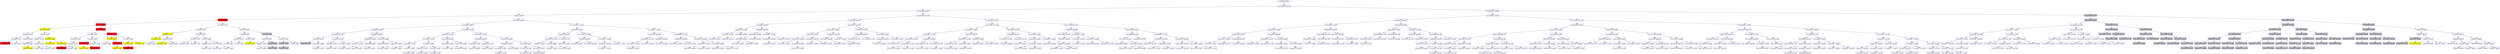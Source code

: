 /* Pid:   2848 */
digraph processtree {
graph [rankdir = "TB"];
vad_fffffa80338cdf48 -> vad_fffffa8031685140
vad_fffffa8031685140 [label = "{ VadS\n3e900180000 - 3e9001bffff }"shape = "record" color = "blue" style = "filled" fillcolor = "white"];
vad_fffffa8031685140 -> vad_fffffa803143f180
vad_fffffa803143f180 [label = "{ VadS\n19ecee00000 - 19eceffffff }"shape = "record" color = "blue" style = "filled" fillcolor = "white"];
vad_fffffa803143f180 -> vad_fffffa803168d2f0
vad_fffffa803168d2f0 [label = "{ Vadl\n7ffe0000 - 7ffeffff }"shape = "record" color = "blue" style = "filled" fillcolor = "white"];
vad_fffffa803168d2f0 -> vad_fffffa8031844c30
vad_fffffa8031844c30 [label = "{ VadS\n02380000 - 023fffff }"shape = "record" color = "blue" style = "filled" fillcolor = "red"];
vad_fffffa8031844c30 -> vad_fffffa8031732520
vad_fffffa8031732520 [label = "{ VadS\n003c0000 - 004bffff }"shape = "record" color = "blue" style = "filled" fillcolor = "red"];
vad_fffffa8031732520 -> vad_fffffa80316b5e30
vad_fffffa80316b5e30 [label = "{ Vad \n00060000 - 000c6fff }"shape = "record" color = "blue" style = "filled" fillcolor = "yellow"];
vad_fffffa80316b5e30 -> vad_fffffa80338cd010
vad_fffffa80338cd010 [label = "{ Vad \n00040000 - 00041fff }"shape = "record" color = "blue" style = "filled" fillcolor = "white"];
vad_fffffa80338cd010 -> vad_fffffa803146ab90
vad_fffffa803146ab90 [label = "{ Vadm\n00020000 - 00020fff }"shape = "record" color = "blue" style = "filled" fillcolor = "white"];
vad_fffffa803146ab90 -> vad_fffffa803102c440
vad_fffffa803102c440 [label = "{ Vad \n00010000 - 0001ffff }"shape = "record" color = "blue" style = "filled" fillcolor = "red"];
vad_fffffa803146ab90 -> vad_fffffa803168d890
vad_fffffa803168d890 [label = "{ Vad \n00030000 - 00033fff }"shape = "record" color = "blue" style = "filled" fillcolor = "white"];
vad_fffffa80338cd010 -> vad_fffffa8031649a30
vad_fffffa8031649a30 [label = "{ VadS\n00050000 - 00050fff }"shape = "record" color = "blue" style = "filled" fillcolor = "white"];
vad_fffffa80316b5e30 -> vad_fffffa80316a8e10
vad_fffffa80316a8e10 [label = "{ Vad \n00310000 - 00311fff }"shape = "record" color = "blue" style = "filled" fillcolor = "white"];
vad_fffffa80316a8e10 -> vad_fffffa803154b4b0
vad_fffffa803154b4b0 [label = "{ VadS\n000f0000 - 001effff }"shape = "record" color = "blue" style = "filled" fillcolor = "white"];
vad_fffffa803154b4b0 -> vad_fffffa803146aa50
vad_fffffa803146aa50 [label = "{ Vadm\n000d0000 - 000d0fff }"shape = "record" color = "blue" style = "filled" fillcolor = "white"];
vad_fffffa803146aa50 -> vad_fffffa8031687250
vad_fffffa8031687250 [label = "{ Vad \n000e0000 - 000e0fff }"shape = "record" color = "blue" style = "filled" fillcolor = "yellow"];
vad_fffffa803154b4b0 -> vad_fffffa80316b55b0
vad_fffffa80316b55b0 [label = "{ Vad \n002f0000 - 002f1fff }"shape = "record" color = "blue" style = "filled" fillcolor = "white"];
vad_fffffa80316b55b0 -> vad_fffffa8032559c00
vad_fffffa8032559c00 [label = "{ VadS\n001f0000 - 002effff }"shape = "record" color = "blue" style = "filled" fillcolor = "white"];
vad_fffffa80316b55b0 -> vad_fffffa80316a8ea0
vad_fffffa80316a8ea0 [label = "{ Vad \n00300000 - 00306fff }"shape = "record" color = "blue" style = "filled" fillcolor = "white"];
vad_fffffa80316a8e10 -> vad_fffffa8031437d80
vad_fffffa8031437d80 [label = "{ Vad \n00340000 - 0036bfff }"shape = "record" color = "blue" style = "filled" fillcolor = "yellow"];
vad_fffffa8031437d80 -> vad_fffffa8031437e10
vad_fffffa8031437e10 [label = "{ Vad \n00320000 - 00334fff }"shape = "record" color = "blue" style = "filled" fillcolor = "yellow"];
vad_fffffa8031437d80 -> vad_fffffa8031437270
vad_fffffa8031437270 [label = "{ Vad \n00380000 - 00391fff }"shape = "record" color = "blue" style = "filled" fillcolor = "yellow"];
vad_fffffa8031437270 -> vad_fffffa8031f228f0
vad_fffffa8031f228f0 [label = "{ VadS\n00370000 - 0037ffff }"shape = "record" color = "blue" style = "filled" fillcolor = "red"];
vad_fffffa8031437270 -> vad_fffffa80325a27e0
vad_fffffa80325a27e0 [label = "{ Vad \n003a0000 - 003bffff }"shape = "record" color = "blue" style = "filled" fillcolor = "white"];
vad_fffffa8031732520 -> vad_fffffa8031eed090
vad_fffffa8031eed090 [label = "{ VadS\n01d80000 - 01dfffff }"shape = "record" color = "blue" style = "filled" fillcolor = "red"];
vad_fffffa8031eed090 -> vad_fffffa803102c5d0
vad_fffffa803102c5d0 [label = "{ Vad \n007e0000 - 01bdffff }"shape = "record" color = "blue" style = "filled" fillcolor = "white"];
vad_fffffa803102c5d0 -> vad_fffffa8032388a40
vad_fffffa8032388a40 [label = "{ Vadm\n00650000 - 007d0fff }"shape = "record" color = "blue" style = "filled" fillcolor = "white"];
vad_fffffa8032388a40 -> vad_fffffa803102c660
vad_fffffa803102c660 [label = "{ Vad \n004c0000 - 00647fff }"shape = "record" color = "blue" style = "filled" fillcolor = "white"];
vad_fffffa803102c5d0 -> vad_fffffa80325ef5e0
vad_fffffa80325ef5e0 [label = "{ Vad \n01d30000 - 01d30fff }"shape = "record" color = "blue" style = "filled" fillcolor = "white"];
vad_fffffa80325ef5e0 -> vad_fffffa8031a70160
vad_fffffa8031a70160 [label = "{ VadS\n01c30000 - 01caffff }"shape = "record" color = "blue" style = "filled" fillcolor = "red"];
vad_fffffa8031a70160 -> vad_fffffa8031437ba0
vad_fffffa8031437ba0 [label = "{ Vad \n01be0000 - 01c2dfff }"shape = "record" color = "blue" style = "filled" fillcolor = "yellow"];
vad_fffffa8031a70160 -> vad_fffffa80313652f0
vad_fffffa80313652f0 [label = "{ VadS\n01cb0000 - 01d2ffff }"shape = "record" color = "blue" style = "filled" fillcolor = "red"];
vad_fffffa80325ef5e0 -> vad_fffffa8031e19710
vad_fffffa8031e19710 [label = "{ Vad \n01d50000 - 01d50fff }"shape = "record" color = "blue" style = "filled" fillcolor = "white"];
vad_fffffa8031eed090 -> vad_fffffa8031e4e860
vad_fffffa8031e4e860 [label = "{ VadS\n02050000 - 020cffff }"shape = "record" color = "blue" style = "filled" fillcolor = "red"];
vad_fffffa8031e4e860 -> vad_fffffa8031437ea0
vad_fffffa8031437ea0 [label = "{ Vad \n01ee0000 - 01f8bfff }"shape = "record" color = "blue" style = "filled" fillcolor = "yellow"];
vad_fffffa8031437ea0 -> vad_fffffa80316a8830
vad_fffffa80316a8830 [label = "{ Vad \n01e00000 - 01edefff }"shape = "record" color = "blue" style = "filled" fillcolor = "white"];
vad_fffffa8031437ea0 -> vad_fffffa8031722c60
vad_fffffa8031722c60 [label = "{ VadS\n01fb0000 - 01fbffff }"shape = "record" color = "blue" style = "filled" fillcolor = "red"];
vad_fffffa8031722c60 -> vad_fffffa8031e2ba50
vad_fffffa8031e2ba50 [label = "{ Vad \n01f90000 - 01fadfff }"shape = "record" color = "blue" style = "filled" fillcolor = "yellow"];
vad_fffffa8031e4e860 -> vad_fffffa80317dec60
vad_fffffa80317dec60 [label = "{ VadS\n021c0000 - 022bffff }"shape = "record" color = "blue" style = "filled" fillcolor = "white"];
vad_fffffa80317dec60 -> vad_fffffa8031856210
vad_fffffa8031856210 [label = "{ Vad \n02150000 - 0216dfff }"shape = "record" color = "blue" style = "filled" fillcolor = "yellow"];
vad_fffffa8031856210 -> vad_fffffa8033818170
vad_fffffa8033818170 [label = "{ VadS\n021b0000 - 021bffff }"shape = "record" color = "blue" style = "filled" fillcolor = "red"];
vad_fffffa80317dec60 -> vad_fffffa8031d86ec0
vad_fffffa8031d86ec0 [label = "{ Vad \n022c0000 - 0237cfff }"shape = "record" color = "blue" style = "filled" fillcolor = "yellow"];
vad_fffffa8031844c30 -> vad_fffffa80316c5b20
vad_fffffa80316c5b20 [label = "{ VadS\n05140000 - 0553ffff }"shape = "record" color = "blue" style = "filled" fillcolor = "white"];
vad_fffffa80316c5b20 -> vad_fffffa803174e260
vad_fffffa803174e260 [label = "{ VadS\n04200000 - 042fffff }"shape = "record" color = "blue" style = "filled" fillcolor = "white"];
vad_fffffa803174e260 -> vad_fffffa80316a8110
vad_fffffa80316a8110 [label = "{ Vad \n029d0000 - 033c1fff }"shape = "record" color = "blue" style = "filled" fillcolor = "yellow"];
vad_fffffa80316a8110 -> vad_fffffa80316a8670
vad_fffffa80316a8670 [label = "{ Vad \n02700000 - 029cefff }"shape = "record" color = "blue" style = "filled" fillcolor = "yellow"];
vad_fffffa80316a8670 -> vad_fffffa80316a8d80
vad_fffffa80316a8d80 [label = "{ Vad \n02400000 - 026fbfff }"shape = "record" color = "blue" style = "filled" fillcolor = "white"];
vad_fffffa80316a8110 -> vad_fffffa80324ebe60
vad_fffffa80324ebe60 [label = "{ VadS\n03c20000 - 03d1ffff }"shape = "record" color = "blue" style = "filled" fillcolor = "white"];
vad_fffffa80324ebe60 -> vad_fffffa80325a2010
vad_fffffa80325a2010 [label = "{ Vad \n033d0000 - 03c11fff }"shape = "record" color = "blue" style = "filled" fillcolor = "yellow"];
vad_fffffa80324ebe60 -> vad_fffffa80317c11c0
vad_fffffa80317c11c0 [label = "{ VadS\n03d50000 - 03e4ffff }"shape = "record" color = "blue" style = "filled" fillcolor = "white"];
vad_fffffa803174e260 -> vad_fffffa8031f44160
vad_fffffa8031f44160 [label = "{ VadS\n047b0000 - 048affff }"shape = "record" color = "blue" style = "filled" fillcolor = "white"];
vad_fffffa8031f44160 -> vad_fffffa8031821b50
vad_fffffa8031821b50 [label = "{ VadS\n044e0000 - 045dffff }"shape = "record" color = "blue" style = "filled" fillcolor = "white"];
vad_fffffa8031821b50 -> vad_fffffa8031725bb0
vad_fffffa8031725bb0 [label = "{ VadS\n04390000 - 0448ffff }"shape = "record" color = "blue" style = "filled" fillcolor = "white"];
vad_fffffa8031821b50 -> vad_fffffa80316f6b70
vad_fffffa80316f6b70 [label = "{ VadS\n04620000 - 0471ffff }"shape = "record" color = "blue" style = "filled" fillcolor = "white"];
vad_fffffa8031f44160 -> vad_fffffa803184dd70
vad_fffffa803184dd70 [label = "{ VadS\n04cf0000 - 04deffff }"shape = "record" color = "blue" style = "filled" fillcolor = "white"];
vad_fffffa803184dd70 -> vad_fffffa8032385a90
vad_fffffa8032385a90 [label = "{ VadS\n04b80000 - 04c7ffff }"shape = "record" color = "blue" style = "filled" fillcolor = "white"];
vad_fffffa8032385a90 -> vad_fffffa8031471220
vad_fffffa8031471220 [label = "{ VadS\n048b0000 - 04aaffff }"shape = "record" color = "blue" style = "filled" fillcolor = "white"];
vad_fffffa803184dd70 -> vad_fffffa80325681c0
vad_fffffa80325681c0 [label = "{ VadS\n04f30000 - 0502ffff }"shape = "record" color = "blue" style = "filled" fillcolor = "white"];
vad_fffffa80325681c0 -> vad_fffffa8031e7d900
vad_fffffa8031e7d900 [label = "{ VadS\n04e20000 - 04f1ffff }"shape = "record" color = "blue" style = "filled" fillcolor = "white"];
vad_fffffa80325681c0 -> vad_fffffa803252e430
vad_fffffa803252e430 [label = "{ VadS\n05040000 - 0513ffff }"shape = "record" color = "blue" style = "filled" fillcolor = "white"];
vad_fffffa80316c5b20 -> vad_fffffa8033804d60
vad_fffffa8033804d60 [label = "{ VadS\n08de0000 - 09daffff }"shape = "record" color = "blue" style = "filled" fillcolor = "white"];
vad_fffffa8033804d60 -> vad_fffffa8031e4a750
vad_fffffa8031e4a750 [label = "{ VadS\n07100000 - 080cffff }"shape = "record" color = "blue" style = "filled" fillcolor = "white"];
vad_fffffa8031e4a750 -> vad_fffffa8031f0a170
vad_fffffa8031f0a170 [label = "{ VadS\n06030000 - 0612ffff }"shape = "record" color = "blue" style = "filled" fillcolor = "white"];
vad_fffffa8031f0a170 -> vad_fffffa80316550e0
vad_fffffa80316550e0 [label = "{ VadS\n05720000 - 05f1ffff }"shape = "record" color = "blue" style = "filled" fillcolor = "white"];
vad_fffffa8031f0a170 -> vad_fffffa803252f260
vad_fffffa803252f260 [label = "{ VadS\n06130000 - 070fffff }"shape = "record" color = "blue" style = "filled" fillcolor = "white"];
vad_fffffa8031e4a750 -> vad_fffffa8031459970
vad_fffffa8031459970 [label = "{ Vad \n087e0000 - 08bdffff }"shape = "record" color = "blue" style = "filled" fillcolor = "white"];
vad_fffffa8031459970 -> vad_fffffa8031e20260
vad_fffffa8031e20260 [label = "{ Vad \n08250000 - 0830cfff }"shape = "record" color = "blue" style = "filled" fillcolor = "yellow"];
vad_fffffa8033804d60 -> vad_fffffa803168d1d0
vad_fffffa803168d1d0 [label = "{ Vad \n76f10000 - 770aefff }"shape = "record" color = "blue" style = "filled" fillcolor = "gray"];
vad_fffffa803168d1d0 -> vad_fffffa80317d9bd0
vad_fffffa80317d9bd0 [label = "{ Vad \n0a360000 - 0a45ffff }"shape = "record" color = "blue" style = "filled" fillcolor = "white"];
vad_fffffa80317d9bd0 -> vad_fffffa8031846d50
vad_fffffa8031846d50 [label = "{ Vad \n09db0000 - 0a1b0fff }"shape = "record" color = "blue" style = "filled" fillcolor = "white"];
vad_fffffa80317d9bd0 -> vad_fffffa803146aaf0
vad_fffffa803146aaf0 [label = "{ Vadm\n76cf0000 - 76de9fff }"shape = "record" color = "blue" style = "filled" fillcolor = "gray"];
vad_fffffa803146aaf0 -> vad_fffffa803144f4a0
vad_fffffa803144f4a0 [label = "{ Vad \n0a460000 - 0a860fff }"shape = "record" color = "blue" style = "filled" fillcolor = "white"];
vad_fffffa803146aaf0 -> vad_fffffa80338cd1c0
vad_fffffa80338cd1c0 [label = "{ Vad \n76df0000 - 76f0efff }"shape = "record" color = "blue" style = "filled" fillcolor = "gray"];
vad_fffffa803168d1d0 -> vad_fffffa80316b5ec0
vad_fffffa80316b5ec0 [label = "{ Vad \n7efe0000 - 7f0dffff }"shape = "record" color = "blue" style = "filled" fillcolor = "white"];
vad_fffffa80316b5ec0 -> vad_fffffa803102cce0
vad_fffffa803102cce0 [label = "{ Vad \n770b0000 - 770b6fff }"shape = "record" color = "blue" style = "filled" fillcolor = "gray"];
vad_fffffa803102cce0 -> vad_fffffa803130ab00
vad_fffffa803130ab00 [label = "{ Vad \n770c0000 - 770c2fff }"shape = "record" color = "blue" style = "filled" fillcolor = "gray"];
vad_fffffa80316b5ec0 -> vad_fffffa803171c860
vad_fffffa803171c860 [label = "{ VadS\n7f0e0000 - 7ffdffff }"shape = "record" color = "blue" style = "filled" fillcolor = "white"];
vad_fffffa803168d2f0 -> vad_fffffa80318314c0
vad_fffffa80318314c0 [label = "{ VadS\nbee4f00000 - bee4f1ffff }"shape = "record" color = "blue" style = "filled" fillcolor = "white"];
vad_fffffa80318314c0 -> vad_fffffa803179b1c0
vad_fffffa803179b1c0 [label = "{ VadS\n5739c00000 - 5739dfffff }"shape = "record" color = "blue" style = "filled" fillcolor = "white"];
vad_fffffa803179b1c0 -> vad_fffffa8031738640
vad_fffffa8031738640 [label = "{ VadS\n3180060000 - 318019ffff }"shape = "record" color = "blue" style = "filled" fillcolor = "white"];
vad_fffffa8031738640 -> vad_fffffa8031f38f20
vad_fffffa8031f38f20 [label = "{ VadS\n190c360000 - 190c38ffff }"shape = "record" color = "blue" style = "filled" fillcolor = "white"];
vad_fffffa8031f38f20 -> vad_fffffa8031f3f0f0
vad_fffffa8031f3f0f0 [label = "{ VadS\n4a8240000 - 4a827ffff }"shape = "record" color = "blue" style = "filled" fillcolor = "white"];
vad_fffffa8031f3f0f0 -> vad_fffffa803168d260
vad_fffffa803168d260 [label = "{ Vad \n13fbf0000 - 14609cfff }"shape = "record" color = "blue" style = "filled" fillcolor = "gray"];
vad_fffffa8031f3f0f0 -> vad_fffffa8031796260
vad_fffffa8031796260 [label = "{ VadS\n17a3800000 - 17a383ffff }"shape = "record" color = "blue" style = "filled" fillcolor = "white"];
vad_fffffa8031796260 -> vad_fffffa8031460310
vad_fffffa8031460310 [label = "{ VadS\ne19400000 - e1943ffff }"shape = "record" color = "blue" style = "filled" fillcolor = "white"];
vad_fffffa8031f38f20 -> vad_fffffa80317d3170
vad_fffffa80317d3170 [label = "{ VadS\n22e2880000 - 22e28bffff }"shape = "record" color = "blue" style = "filled" fillcolor = "white"];
vad_fffffa80317d3170 -> vad_fffffa8031552b90
vad_fffffa8031552b90 [label = "{ VadS\n1fc6900000 - 1fc693ffff }"shape = "record" color = "blue" style = "filled" fillcolor = "white"];
vad_fffffa8031552b90 -> vad_fffffa80317c55b0
vad_fffffa80317c55b0 [label = "{ VadS\n1c20080000 - 1c200bffff }"shape = "record" color = "blue" style = "filled" fillcolor = "white"];
vad_fffffa80317d3170 -> vad_fffffa80315598a0
vad_fffffa80315598a0 [label = "{ VadS\n2731ec0000 - 2731efffff }"shape = "record" color = "blue" style = "filled" fillcolor = "white"];
vad_fffffa80315598a0 -> vad_fffffa8031645c60
vad_fffffa8031645c60 [label = "{ VadS\n2348f40000 - 2348f7ffff }"shape = "record" color = "blue" style = "filled" fillcolor = "white"];
vad_fffffa80315598a0 -> vad_fffffa80322fa230
vad_fffffa80322fa230 [label = "{ VadS\n2fea9c0000 - 2feaafffff }"shape = "record" color = "blue" style = "filled" fillcolor = "white"];
vad_fffffa8031738640 -> vad_fffffa8031ea2460
vad_fffffa8031ea2460 [label = "{ VadS\n49fd280000 - 49fd2bffff }"shape = "record" color = "blue" style = "filled" fillcolor = "white"];
vad_fffffa8031ea2460 -> vad_fffffa80317a6190
vad_fffffa80317a6190 [label = "{ VadS\n4980880000 - 49808cffff }"shape = "record" color = "blue" style = "filled" fillcolor = "white"];
vad_fffffa80317a6190 -> vad_fffffa803177b3f0
vad_fffffa803177b3f0 [label = "{ VadS\n3c07940000 - 3c0797ffff }"shape = "record" color = "blue" style = "filled" fillcolor = "white"];
vad_fffffa803177b3f0 -> vad_fffffa8031e742f0
vad_fffffa8031e742f0 [label = "{ VadS\n36b4000000 - 36b403ffff }"shape = "record" color = "blue" style = "filled" fillcolor = "white"];
vad_fffffa80317a6190 -> vad_fffffa803147b630
vad_fffffa803147b630 [label = "{ VadS\n49bfd00000 - 49bfd3ffff }"shape = "record" color = "blue" style = "filled" fillcolor = "white"];
vad_fffffa8031ea2460 -> vad_fffffa80325d81c0
vad_fffffa80325d81c0 [label = "{ VadS\n4e8ae00000 - 4e8affffff }"shape = "record" color = "blue" style = "filled" fillcolor = "white"];
vad_fffffa80325d81c0 -> vad_fffffa8031ef0bb0
vad_fffffa8031ef0bb0 [label = "{ VadS\n4b6b480000 - 4b6b4affff }"shape = "record" color = "blue" style = "filled" fillcolor = "white"];
vad_fffffa80325d81c0 -> vad_fffffa80338965b0
vad_fffffa80338965b0 [label = "{ VadS\n4e8b000000 - 4e8b1fffff }"shape = "record" color = "blue" style = "filled" fillcolor = "white"];
vad_fffffa80338965b0 -> vad_fffffa8031483220
vad_fffffa8031483220 [label = "{ VadS\n5601bc0000 - 5601bfffff }"shape = "record" color = "blue" style = "filled" fillcolor = "white"];
vad_fffffa803179b1c0 -> vad_fffffa80311a04a0
vad_fffffa80311a04a0 [label = "{ VadS\n7352320000 - 735245ffff }"shape = "record" color = "blue" style = "filled" fillcolor = "white"];
vad_fffffa80311a04a0 -> vad_fffffa80325f2870
vad_fffffa80325f2870 [label = "{ VadS\n5a8a600000 - 5a8a73ffff }"shape = "record" color = "blue" style = "filled" fillcolor = "white"];
vad_fffffa80325f2870 -> vad_fffffa8031e3a0a0
vad_fffffa8031e3a0a0 [label = "{ VadS\n573a400000 - 573a5fffff }"shape = "record" color = "blue" style = "filled" fillcolor = "white"];
vad_fffffa8031e3a0a0 -> vad_fffffa80328e5170
vad_fffffa80328e5170 [label = "{ VadS\n573a000000 - 573a1fffff }"shape = "record" color = "blue" style = "filled" fillcolor = "white"];
vad_fffffa80328e5170 -> vad_fffffa80325bee70
vad_fffffa80325bee70 [label = "{ VadS\n5739e00000 - 5739ffffff }"shape = "record" color = "blue" style = "filled" fillcolor = "white"];
vad_fffffa80328e5170 -> vad_fffffa8031e54140
vad_fffffa8031e54140 [label = "{ VadS\n573a200000 - 573a3fffff }"shape = "record" color = "blue" style = "filled" fillcolor = "white"];
vad_fffffa8031e3a0a0 -> vad_fffffa80317fc170
vad_fffffa80317fc170 [label = "{ VadS\n573ac00000 - 573adfffff }"shape = "record" color = "blue" style = "filled" fillcolor = "white"];
vad_fffffa80317fc170 -> vad_fffffa803187fa10
vad_fffffa803187fa10 [label = "{ VadS\n573a800000 - 573a9fffff }"shape = "record" color = "blue" style = "filled" fillcolor = "white"];
vad_fffffa803187fa10 -> vad_fffffa8031802450
vad_fffffa8031802450 [label = "{ VadS\n573a600000 - 573a7fffff }"shape = "record" color = "blue" style = "filled" fillcolor = "white"];
vad_fffffa803187fa10 -> vad_fffffa80317b48f0
vad_fffffa80317b48f0 [label = "{ VadS\n573aa00000 - 573abfffff }"shape = "record" color = "blue" style = "filled" fillcolor = "white"];
vad_fffffa80317fc170 -> vad_fffffa8031e59200
vad_fffffa8031e59200 [label = "{ VadS\n573ae00000 - 573affffff }"shape = "record" color = "blue" style = "filled" fillcolor = "white"];
vad_fffffa8031e59200 -> vad_fffffa80316a6530
vad_fffffa80316a6530 [label = "{ VadS\n573b000000 - 573b1fffff }"shape = "record" color = "blue" style = "filled" fillcolor = "white"];
vad_fffffa80325f2870 -> vad_fffffa803151b300
vad_fffffa803151b300 [label = "{ VadS\n6ba63c0000 - 6ba63fffff }"shape = "record" color = "blue" style = "filled" fillcolor = "white"];
vad_fffffa803151b300 -> vad_fffffa80315469c0
vad_fffffa80315469c0 [label = "{ VadS\n65f3180000 - 65f31bffff }"shape = "record" color = "blue" style = "filled" fillcolor = "white"];
vad_fffffa80315469c0 -> vad_fffffa8031556530
vad_fffffa8031556530 [label = "{ VadS\n5c74600000 - 5c7463ffff }"shape = "record" color = "blue" style = "filled" fillcolor = "white"];
vad_fffffa80315469c0 -> vad_fffffa8031498370
vad_fffffa8031498370 [label = "{ VadS\n681b980000 - 681b9bffff }"shape = "record" color = "blue" style = "filled" fillcolor = "white"];
vad_fffffa803151b300 -> vad_fffffa8031485960
vad_fffffa8031485960 [label = "{ VadS\n6e6d980000 - 6e6d9bffff }"shape = "record" color = "blue" style = "filled" fillcolor = "white"];
vad_fffffa80311a04a0 -> vad_fffffa80314cdfc0
vad_fffffa80314cdfc0 [label = "{ VadS\na20a380000 - a20a3bffff }"shape = "record" color = "blue" style = "filled" fillcolor = "white"];
vad_fffffa80314cdfc0 -> vad_fffffa80315a49d0
vad_fffffa80315a49d0 [label = "{ VadS\n9aaed00000 - 9aaed3ffff }"shape = "record" color = "blue" style = "filled" fillcolor = "white"];
vad_fffffa80315a49d0 -> vad_fffffa8031480240
vad_fffffa8031480240 [label = "{ VadS\n8315800000 - 831583ffff }"shape = "record" color = "blue" style = "filled" fillcolor = "white"];
vad_fffffa8031480240 -> vad_fffffa80316f7c00
vad_fffffa80316f7c00 [label = "{ VadS\n82dbdc0000 - 82dbdfffff }"shape = "record" color = "blue" style = "filled" fillcolor = "white"];
vad_fffffa80315a49d0 -> vad_fffffa803150c370
vad_fffffa803150c370 [label = "{ VadS\na08cd40000 - a08cd7ffff }"shape = "record" color = "blue" style = "filled" fillcolor = "white"];
vad_fffffa803150c370 -> vad_fffffa80310e7ba0
vad_fffffa80310e7ba0 [label = "{ VadS\n9e64b40000 - 9e64b7ffff }"shape = "record" color = "blue" style = "filled" fillcolor = "white"];
vad_fffffa80314cdfc0 -> vad_fffffa80325770b0
vad_fffffa80325770b0 [label = "{ VadS\naf09980000 - af099bffff }"shape = "record" color = "blue" style = "filled" fillcolor = "white"];
vad_fffffa80325770b0 -> vad_fffffa8031621fc0
vad_fffffa8031621fc0 [label = "{ VadS\na740b40000 - a740b7ffff }"shape = "record" color = "blue" style = "filled" fillcolor = "white"];
vad_fffffa8031621fc0 -> vad_fffffa8031558b90
vad_fffffa8031558b90 [label = "{ VadS\na6b77c0000 - a6b77fffff }"shape = "record" color = "blue" style = "filled" fillcolor = "white"];
vad_fffffa8031558b90 -> vad_fffffa80317f08f0
vad_fffffa80317f08f0 [label = "{ VadS\na713900000 - a71393ffff }"shape = "record" color = "blue" style = "filled" fillcolor = "white"];
vad_fffffa8031621fc0 -> vad_fffffa8031492d50
vad_fffffa8031492d50 [label = "{ VadS\nade6fc0000 - ade6ffffff }"shape = "record" color = "blue" style = "filled" fillcolor = "white"];
vad_fffffa80325770b0 -> vad_fffffa8031827db0
vad_fffffa8031827db0 [label = "{ VadS\nbaaa2c0000 - baaa2fffff }"shape = "record" color = "blue" style = "filled" fillcolor = "white"];
vad_fffffa8031827db0 -> vad_fffffa8031e721e0
vad_fffffa8031e721e0 [label = "{ VadS\nb4133c0000 - b4133fffff }"shape = "record" color = "blue" style = "filled" fillcolor = "white"];
vad_fffffa8031e721e0 -> vad_fffffa8031494690
vad_fffffa8031494690 [label = "{ VadS\nb322140000 - b32217ffff }"shape = "record" color = "blue" style = "filled" fillcolor = "white"];
vad_fffffa8031827db0 -> vad_fffffa8031481b90
vad_fffffa8031481b90 [label = "{ VadS\nbb16e40000 - bb16e7ffff }"shape = "record" color = "blue" style = "filled" fillcolor = "white"];
vad_fffffa8031481b90 -> vad_fffffa803164c090
vad_fffffa803164c090 [label = "{ VadS\nbbfd980000 - bbfd9bffff }"shape = "record" color = "blue" style = "filled" fillcolor = "white"];
vad_fffffa80318314c0 -> vad_fffffa8031a70600
vad_fffffa8031a70600 [label = "{ VadS\n121a6200000 - 121a623ffff }"shape = "record" color = "blue" style = "filled" fillcolor = "white"];
vad_fffffa8031a70600 -> vad_fffffa8031561e10
vad_fffffa8031561e10 [label = "{ VadS\nef33500000 - ef3353ffff }"shape = "record" color = "blue" style = "filled" fillcolor = "white"];
vad_fffffa8031561e10 -> vad_fffffa8031e63620
vad_fffffa8031e63620 [label = "{ VadS\nd6e46c0000 - d6e46fffff }"shape = "record" color = "blue" style = "filled" fillcolor = "white"];
vad_fffffa8031e63620 -> vad_fffffa803158e690
vad_fffffa803158e690 [label = "{ VadS\nc501700000 - c50173ffff }"shape = "record" color = "blue" style = "filled" fillcolor = "white"];
vad_fffffa803158e690 -> vad_fffffa8031762270
vad_fffffa8031762270 [label = "{ VadS\nc3c0e00000 - c3c0e3ffff }"shape = "record" color = "blue" style = "filled" fillcolor = "white"];
vad_fffffa803158e690 -> vad_fffffa8031447960
vad_fffffa8031447960 [label = "{ VadS\nc85ffc0000 - c85fffffff }"shape = "record" color = "blue" style = "filled" fillcolor = "white"];
vad_fffffa8031447960 -> vad_fffffa803154e530
vad_fffffa803154e530 [label = "{ VadS\nc7a5f40000 - c7a5f7ffff }"shape = "record" color = "blue" style = "filled" fillcolor = "white"];
vad_fffffa8031447960 -> vad_fffffa803380a840
vad_fffffa803380a840 [label = "{ VadS\nd4e2580000 - d4e25bffff }"shape = "record" color = "blue" style = "filled" fillcolor = "white"];
vad_fffffa8031e63620 -> vad_fffffa8031e4b120
vad_fffffa8031e4b120 [label = "{ VadS\ne2012e0000 - e20141ffff }"shape = "record" color = "blue" style = "filled" fillcolor = "white"];
vad_fffffa8031e4b120 -> vad_fffffa80318058c0
vad_fffffa80318058c0 [label = "{ VadS\ndd1d440000 - dd1d47ffff }"shape = "record" color = "blue" style = "filled" fillcolor = "white"];
vad_fffffa8031561e10 -> vad_fffffa803167b1d0
vad_fffffa803167b1d0 [label = "{ VadS\n11020d80000 - 11020dbffff }"shape = "record" color = "blue" style = "filled" fillcolor = "white"];
vad_fffffa803167b1d0 -> vad_fffffa8031f324c0
vad_fffffa8031f324c0 [label = "{ VadS\nfd3f3a0000 - fd3f3cffff }"shape = "record" color = "blue" style = "filled" fillcolor = "white"];
vad_fffffa8031f324c0 -> vad_fffffa8031461cf0
vad_fffffa8031461cf0 [label = "{ VadS\nf61fb40000 - f61fb7ffff }"shape = "record" color = "blue" style = "filled" fillcolor = "white"];
vad_fffffa8031f324c0 -> vad_fffffa803148b5d0
vad_fffffa803148b5d0 [label = "{ VadS\n108a8200000 - 108a823ffff }"shape = "record" color = "blue" style = "filled" fillcolor = "white"];
vad_fffffa803167b1d0 -> vad_fffffa80317be170
vad_fffffa80317be170 [label = "{ VadS\n11c44b40000 - 11c44b7ffff }"shape = "record" color = "blue" style = "filled" fillcolor = "white"];
vad_fffffa80317be170 -> vad_fffffa80338b1c70
vad_fffffa80338b1c70 [label = "{ VadS\n11bc4980000 - 11bc4abffff }"shape = "record" color = "blue" style = "filled" fillcolor = "white"];
vad_fffffa80338b1c70 -> vad_fffffa80326ce710
vad_fffffa80326ce710 [label = "{ VadS\n1117b540000 - 1117b57ffff }"shape = "record" color = "blue" style = "filled" fillcolor = "white"];
vad_fffffa80317be170 -> vad_fffffa8031805a00
vad_fffffa8031805a00 [label = "{ VadS\n11c7cd40000 - 11c7cd7ffff }"shape = "record" color = "blue" style = "filled" fillcolor = "white"];
vad_fffffa8031a70600 -> vad_fffffa8031ebc1d0
vad_fffffa8031ebc1d0 [label = "{ VadS\n15118fc0000 - 15118ffffff }"shape = "record" color = "blue" style = "filled" fillcolor = "white"];
vad_fffffa8031ebc1d0 -> vad_fffffa8031515fc0
vad_fffffa8031515fc0 [label = "{ VadS\n14dbbe00000 - 14dbbe3ffff }"shape = "record" color = "blue" style = "filled" fillcolor = "white"];
vad_fffffa8031515fc0 -> vad_fffffa80314d4c90
vad_fffffa80314d4c90 [label = "{ VadS\n13e12c40000 - 13e12c7ffff }"shape = "record" color = "blue" style = "filled" fillcolor = "white"];
vad_fffffa80314d4c90 -> vad_fffffa80317f4260
vad_fffffa80317f4260 [label = "{ VadS\n13922a80000 - 13922abffff }"shape = "record" color = "blue" style = "filled" fillcolor = "white"];
vad_fffffa80317f4260 -> vad_fffffa80314610f0
vad_fffffa80314610f0 [label = "{ VadS\n13d9f6c0000 - 13d9f6fffff }"shape = "record" color = "blue" style = "filled" fillcolor = "white"];
vad_fffffa80314d4c90 -> vad_fffffa80315fafc0
vad_fffffa80315fafc0 [label = "{ VadS\n13e2c180000 - 13e2c1bffff }"shape = "record" color = "blue" style = "filled" fillcolor = "white"];
vad_fffffa8031515fc0 -> vad_fffffa803254b110
vad_fffffa803254b110 [label = "{ VadS\n14dfdc80000 - 14dfdcbffff }"shape = "record" color = "blue" style = "filled" fillcolor = "white"];
vad_fffffa803254b110 -> vad_fffffa80338fe380
vad_fffffa80338fe380 [label = "{ VadS\n14fa7dc0000 - 14fa7e0ffff }"shape = "record" color = "blue" style = "filled" fillcolor = "white"];
vad_fffffa8031ebc1d0 -> vad_fffffa803180ae70
vad_fffffa803180ae70 [label = "{ VadS\n166b8d40000 - 166b8d7ffff }"shape = "record" color = "blue" style = "filled" fillcolor = "white"];
vad_fffffa803180ae70 -> vad_fffffa8031854bd0
vad_fffffa8031854bd0 [label = "{ VadS\n16266f00000 - 16266f3ffff }"shape = "record" color = "blue" style = "filled" fillcolor = "white"];
vad_fffffa8031854bd0 -> vad_fffffa803157a3d0
vad_fffffa803157a3d0 [label = "{ VadS\n1516ed00000 - 1516ed3ffff }"shape = "record" color = "blue" style = "filled" fillcolor = "white"];
vad_fffffa8031854bd0 -> vad_fffffa80317daab0
vad_fffffa80317daab0 [label = "{ VadS\n1630f740000 - 1630f77ffff }"shape = "record" color = "blue" style = "filled" fillcolor = "white"];
vad_fffffa803180ae70 -> vad_fffffa80325d71c0
vad_fffffa80325d71c0 [label = "{ VadS\n1854afa0000 - 1854b0dffff }"shape = "record" color = "blue" style = "filled" fillcolor = "white"];
vad_fffffa80325d71c0 -> vad_fffffa80327e0c00
vad_fffffa80327e0c00 [label = "{ VadS\n1751b6c0000 - 1751b6fffff }"shape = "record" color = "blue" style = "filled" fillcolor = "white"];
vad_fffffa80327e0c00 -> vad_fffffa803180be60
vad_fffffa803180be60 [label = "{ VadS\n169dcec0000 - 169dcefffff }"shape = "record" color = "blue" style = "filled" fillcolor = "white"];
vad_fffffa80327e0c00 -> vad_fffffa803147cd90
vad_fffffa803147cd90 [label = "{ VadS\n182ed5c0000 - 182ed5fffff }"shape = "record" color = "blue" style = "filled" fillcolor = "white"];
vad_fffffa80325d71c0 -> vad_fffffa80315d7660
vad_fffffa80315d7660 [label = "{ VadS\n19ca6c80000 - 19ca6cbffff }"shape = "record" color = "blue" style = "filled" fillcolor = "white"];
vad_fffffa80315d7660 -> vad_fffffa803159c010
vad_fffffa803159c010 [label = "{ VadS\n1987ef80000 - 1987efbffff }"shape = "record" color = "blue" style = "filled" fillcolor = "white"];
vad_fffffa80315d7660 -> vad_fffffa80317e99a0
vad_fffffa80317e99a0 [label = "{ VadS\n19da0e80000 - 19da111ffff }"shape = "record" color = "blue" style = "filled" fillcolor = "white"];
vad_fffffa803143f180 -> vad_fffffa803338dd70
vad_fffffa803338dd70 [label = "{ VadS\n23639780000 - 236397bffff }"shape = "record" color = "blue" style = "filled" fillcolor = "white"];
vad_fffffa803338dd70 -> vad_fffffa80325c5ab0
vad_fffffa80325c5ab0 [label = "{ VadS\n1baf0ec0000 - 1baf0efffff }"shape = "record" color = "blue" style = "filled" fillcolor = "white"];
vad_fffffa80325c5ab0 -> vad_fffffa8031e79120
vad_fffffa8031e79120 [label = "{ VadS\n19ecfa00000 - 19ecfbfffff }"shape = "record" color = "blue" style = "filled" fillcolor = "white"];
vad_fffffa8031e79120 -> vad_fffffa8031e2be60
vad_fffffa8031e2be60 [label = "{ VadS\n19ecf600000 - 19ecf7fffff }"shape = "record" color = "blue" style = "filled" fillcolor = "white"];
vad_fffffa8031e2be60 -> vad_fffffa8031e31ea0
vad_fffffa8031e31ea0 [label = "{ VadS\n19ecf200000 - 19ecf3fffff }"shape = "record" color = "blue" style = "filled" fillcolor = "white"];
vad_fffffa8031e31ea0 -> vad_fffffa803240fab0
vad_fffffa803240fab0 [label = "{ VadS\n19ecf000000 - 19ecf1fffff }"shape = "record" color = "blue" style = "filled" fillcolor = "white"];
vad_fffffa8031e31ea0 -> vad_fffffa8031e21820
vad_fffffa8031e21820 [label = "{ VadS\n19ecf400000 - 19ecf5fffff }"shape = "record" color = "blue" style = "filled" fillcolor = "white"];
vad_fffffa8031e2be60 -> vad_fffffa803181c820
vad_fffffa803181c820 [label = "{ VadS\n19ecf800000 - 19ecf9fffff }"shape = "record" color = "blue" style = "filled" fillcolor = "white"];
vad_fffffa8031e79120 -> vad_fffffa803147dfc0
vad_fffffa803147dfc0 [label = "{ VadS\n1a99abc0000 - 1a99abfffff }"shape = "record" color = "blue" style = "filled" fillcolor = "white"];
vad_fffffa803147dfc0 -> vad_fffffa803143c2a0
vad_fffffa803143c2a0 [label = "{ VadS\n19ed0200000 - 19ed03fffff }"shape = "record" color = "blue" style = "filled" fillcolor = "white"];
vad_fffffa803143c2a0 -> vad_fffffa8031473160
vad_fffffa8031473160 [label = "{ VadS\n19ecfe00000 - 19ecfffffff }"shape = "record" color = "blue" style = "filled" fillcolor = "white"];
vad_fffffa8031473160 -> vad_fffffa8031474730
vad_fffffa8031474730 [label = "{ VadS\n19ecfc00000 - 19ecfdfffff }"shape = "record" color = "blue" style = "filled" fillcolor = "white"];
vad_fffffa8031473160 -> vad_fffffa8031ee9d90
vad_fffffa8031ee9d90 [label = "{ VadS\n19ed0000000 - 19ed01fffff }"shape = "record" color = "blue" style = "filled" fillcolor = "white"];
vad_fffffa803143c2a0 -> vad_fffffa8031828190
vad_fffffa8031828190 [label = "{ VadS\n19ed0400000 - 19ed05fffff }"shape = "record" color = "blue" style = "filled" fillcolor = "white"];
vad_fffffa803147dfc0 -> vad_fffffa8031f15180
vad_fffffa8031f15180 [label = "{ VadS\n1b2dfb40000 - 1b2dfb7ffff }"shape = "record" color = "blue" style = "filled" fillcolor = "white"];
vad_fffffa8031f15180 -> vad_fffffa80316561b0
vad_fffffa80316561b0 [label = "{ VadS\n1aa81980000 - 1aa819bffff }"shape = "record" color = "blue" style = "filled" fillcolor = "white"];
vad_fffffa80316561b0 -> vad_fffffa8031467520
vad_fffffa8031467520 [label = "{ VadS\n1b2da840000 - 1b2da87ffff }"shape = "record" color = "blue" style = "filled" fillcolor = "white"];
vad_fffffa8031f15180 -> vad_fffffa803153bcf0
vad_fffffa803153bcf0 [label = "{ VadS\n1b45c440000 - 1b45c47ffff }"shape = "record" color = "blue" style = "filled" fillcolor = "white"];
vad_fffffa80325c5ab0 -> vad_fffffa8031559240
vad_fffffa8031559240 [label = "{ VadS\n1f644180000 - 1f6441bffff }"shape = "record" color = "blue" style = "filled" fillcolor = "white"];
vad_fffffa8031559240 -> vad_fffffa8031484c90
vad_fffffa8031484c90 [label = "{ VadS\n1d64efc0000 - 1d64effffff }"shape = "record" color = "blue" style = "filled" fillcolor = "white"];
vad_fffffa8031484c90 -> vad_fffffa8031e663f0
vad_fffffa8031e663f0 [label = "{ VadS\n1c50fcc0000 - 1c50fcfffff }"shape = "record" color = "blue" style = "filled" fillcolor = "white"];
vad_fffffa8031e663f0 -> vad_fffffa803170c3f0
vad_fffffa803170c3f0 [label = "{ VadS\n1bd05b40000 - 1bd05b7ffff }"shape = "record" color = "blue" style = "filled" fillcolor = "white"];
vad_fffffa803170c3f0 -> vad_fffffa80325dd540
vad_fffffa80325dd540 [label = "{ VadS\n1bc270c0000 - 1bc270fffff }"shape = "record" color = "blue" style = "filled" fillcolor = "white"];
vad_fffffa803170c3f0 -> vad_fffffa8031e55860
vad_fffffa8031e55860 [label = "{ VadS\n1bd36040000 - 1bd3607ffff }"shape = "record" color = "blue" style = "filled" fillcolor = "white"];
vad_fffffa8031e55860 -> vad_fffffa8031802880
vad_fffffa8031802880 [label = "{ VadS\n1c083780000 - 1c0837bffff }"shape = "record" color = "blue" style = "filled" fillcolor = "white"];
vad_fffffa8031e663f0 -> vad_fffffa803147fb90
vad_fffffa803147fb90 [label = "{ VadS\n1ce89700000 - 1ce8973ffff }"shape = "record" color = "blue" style = "filled" fillcolor = "white"];
vad_fffffa803147fb90 -> vad_fffffa803152e750
vad_fffffa803152e750 [label = "{ VadS\n1c84f800000 - 1c84f83ffff }"shape = "record" color = "blue" style = "filled" fillcolor = "white"];
vad_fffffa803147fb90 -> vad_fffffa8031521cf0
vad_fffffa8031521cf0 [label = "{ VadS\n1d364f80000 - 1d364fbffff }"shape = "record" color = "blue" style = "filled" fillcolor = "white"];
vad_fffffa8031484c90 -> vad_fffffa8031522fc0
vad_fffffa8031522fc0 [label = "{ VadS\n1e55d840000 - 1e55d87ffff }"shape = "record" color = "blue" style = "filled" fillcolor = "white"];
vad_fffffa8031522fc0 -> vad_fffffa8031528360
vad_fffffa8031528360 [label = "{ VadS\n1db070c0000 - 1db070fffff }"shape = "record" color = "blue" style = "filled" fillcolor = "white"];
vad_fffffa8031528360 -> vad_fffffa803179b170
vad_fffffa803179b170 [label = "{ VadS\n1e4ecbc0000 - 1e4ecbfffff }"shape = "record" color = "blue" style = "filled" fillcolor = "white"];
vad_fffffa8031522fc0 -> vad_fffffa8031495960
vad_fffffa8031495960 [label = "{ VadS\n1eccaf40000 - 1eccaf7ffff }"shape = "record" color = "blue" style = "filled" fillcolor = "white"];
vad_fffffa8031495960 -> vad_fffffa80317f6c30
vad_fffffa80317f6c30 [label = "{ VadS\n1e656680000 - 1e6566bffff }"shape = "record" color = "blue" style = "filled" fillcolor = "white"];
vad_fffffa8031559240 -> vad_fffffa8031805e40
vad_fffffa8031805e40 [label = "{ VadS\n21496f80000 - 2149707ffff }"shape = "record" color = "blue" style = "filled" fillcolor = "white"];
vad_fffffa8031805e40 -> vad_fffffa803148c900
vad_fffffa803148c900 [label = "{ VadS\n20309b00000 - 20309b3ffff }"shape = "record" color = "blue" style = "filled" fillcolor = "white"];
vad_fffffa803148c900 -> vad_fffffa8031784e60
vad_fffffa8031784e60 [label = "{ VadS\n1f937840000 - 1f93787ffff }"shape = "record" color = "blue" style = "filled" fillcolor = "white"];
vad_fffffa803148c900 -> vad_fffffa8031579180
vad_fffffa8031579180 [label = "{ VadS\n20615120000 - 2061525ffff }"shape = "record" color = "blue" style = "filled" fillcolor = "white"];
vad_fffffa8031805e40 -> vad_fffffa8031f17900
vad_fffffa8031f17900 [label = "{ VadS\n22e4fa80000 - 22e4fabffff }"shape = "record" color = "blue" style = "filled" fillcolor = "white"];
vad_fffffa8031f17900 -> vad_fffffa803141c400
vad_fffffa803141c400 [label = "{ VadS\n22646840000 - 2264687ffff }"shape = "record" color = "blue" style = "filled" fillcolor = "white"];
vad_fffffa803141c400 -> vad_fffffa8031782490
vad_fffffa8031782490 [label = "{ VadS\n21648640000 - 2164867ffff }"shape = "record" color = "blue" style = "filled" fillcolor = "white"];
vad_fffffa8031f17900 -> vad_fffffa80315be190
vad_fffffa80315be190 [label = "{ VadS\n233236c0000 - 233236fffff }"shape = "record" color = "blue" style = "filled" fillcolor = "white"];
vad_fffffa803338dd70 -> vad_fffffa8031e6b170
vad_fffffa8031e6b170 [label = "{ VadS\n367f0780000 - 367f07bffff }"shape = "record" color = "blue" style = "filled" fillcolor = "white"];
vad_fffffa8031e6b170 -> vad_fffffa8031e9d400
vad_fffffa8031e9d400 [label = "{ VadS\n31614740000 - 3161474ffff }"shape = "record" color = "blue" style = "filled" fillcolor = "white"];
vad_fffffa8031e9d400 -> vad_fffffa8031ef90d0
vad_fffffa8031ef90d0 [label = "{ VadS\n2c7408c0000 - 2c7408fffff }"shape = "record" color = "blue" style = "filled" fillcolor = "white"];
vad_fffffa8031ef90d0 -> vad_fffffa8031e47910
vad_fffffa8031e47910 [label = "{ VadS\n2770bf00000 - 2770bf3ffff }"shape = "record" color = "blue" style = "filled" fillcolor = "white"];
vad_fffffa8031e47910 -> vad_fffffa803142b2e0
vad_fffffa803142b2e0 [label = "{ VadS\n24756180000 - 247561bffff }"shape = "record" color = "blue" style = "filled" fillcolor = "white"];
vad_fffffa803142b2e0 -> vad_fffffa8031e446e0
vad_fffffa8031e446e0 [label = "{ VadS\n23d03540000 - 23d0367ffff }"shape = "record" color = "blue" style = "filled" fillcolor = "white"];
vad_fffffa803142b2e0 -> vad_fffffa80338c7500
vad_fffffa80338c7500 [label = "{ VadS\n2553f200000 - 2553f23ffff }"shape = "record" color = "blue" style = "filled" fillcolor = "white"];
vad_fffffa80338c7500 -> vad_fffffa80314d8ad0
vad_fffffa80314d8ad0 [label = "{ VadS\n250524c0000 - 250524fffff }"shape = "record" color = "blue" style = "filled" fillcolor = "white"];
vad_fffffa80338c7500 -> vad_fffffa8031f19860
vad_fffffa8031f19860 [label = "{ VadS\n2742e940000 - 2742e97ffff }"shape = "record" color = "blue" style = "filled" fillcolor = "white"];
vad_fffffa8031e47910 -> vad_fffffa80317cfe60
vad_fffffa80317cfe60 [label = "{ VadS\n2ab2f880000 - 2ab2f8bffff }"shape = "record" color = "blue" style = "filled" fillcolor = "white"];
vad_fffffa80317cfe60 -> vad_fffffa8031516630
vad_fffffa8031516630 [label = "{ VadS\n28de1140000 - 28de117ffff }"shape = "record" color = "blue" style = "filled" fillcolor = "white"];
vad_fffffa8031516630 -> vad_fffffa8031530db0
vad_fffffa8031530db0 [label = "{ VadS\n2a753200000 - 2a75323ffff }"shape = "record" color = "blue" style = "filled" fillcolor = "white"];
vad_fffffa80317cfe60 -> vad_fffffa8031009b10
vad_fffffa8031009b10 [label = "{ VadS\n2b047b40000 - 2b047b7ffff }"shape = "record" color = "blue" style = "filled" fillcolor = "white"];
vad_fffffa8031009b10 -> vad_fffffa8031526360
vad_fffffa8031526360 [label = "{ VadS\n2c159780000 - 2c1597bffff }"shape = "record" color = "blue" style = "filled" fillcolor = "white"];
vad_fffffa8031ef90d0 -> vad_fffffa80316af090
vad_fffffa80316af090 [label = "{ VadS\n2f48b7c0000 - 2f48b7fffff }"shape = "record" color = "blue" style = "filled" fillcolor = "white"];
vad_fffffa80316af090 -> vad_fffffa8031ea0530
vad_fffffa8031ea0530 [label = "{ VadS\n2d4f2300000 - 2d4f233ffff }"shape = "record" color = "blue" style = "filled" fillcolor = "white"];
vad_fffffa8031ea0530 -> vad_fffffa803144f190
vad_fffffa803144f190 [label = "{ VadS\n2d165700000 - 2d16573ffff }"shape = "record" color = "blue" style = "filled" fillcolor = "white"];
vad_fffffa803144f190 -> vad_fffffa8031513300
vad_fffffa8031513300 [label = "{ VadS\n2d201d80000 - 2d201dbffff }"shape = "record" color = "blue" style = "filled" fillcolor = "white"];
vad_fffffa8031ea0530 -> vad_fffffa803146b250
vad_fffffa803146b250 [label = "{ VadS\n2d7ffdc0000 - 2d7ffdfffff }"shape = "record" color = "blue" style = "filled" fillcolor = "white"];
vad_fffffa803146b250 -> vad_fffffa80311abc70
vad_fffffa80311abc70 [label = "{ VadS\n2dfd5940000 - 2dfd597ffff }"shape = "record" color = "blue" style = "filled" fillcolor = "white"];
vad_fffffa80316af090 -> vad_fffffa8032900ab0
vad_fffffa8032900ab0 [label = "{ VadS\n30d2ffc0000 - 30d2fffffff }"shape = "record" color = "blue" style = "filled" fillcolor = "white"];
vad_fffffa8032900ab0 -> vad_fffffa8031eaf8d0
vad_fffffa8031eaf8d0 [label = "{ VadS\n2ff5b0c0000 - 2ff5b0fffff }"shape = "record" color = "blue" style = "filled" fillcolor = "white"];
vad_fffffa8032900ab0 -> vad_fffffa803150f2a0
vad_fffffa803150f2a0 [label = "{ VadS\n30d57580000 - 30d575bffff }"shape = "record" color = "blue" style = "filled" fillcolor = "white"];
vad_fffffa8031e9d400 -> vad_fffffa8031f1f9a0
vad_fffffa8031f1f9a0 [label = "{ VadS\n338b2780000 - 338b27bffff }"shape = "record" color = "blue" style = "filled" fillcolor = "white"];
vad_fffffa8031f1f9a0 -> vad_fffffa80324e15c0
vad_fffffa80324e15c0 [label = "{ VadS\n32fdeb00000 - 32fdeb3ffff }"shape = "record" color = "blue" style = "filled" fillcolor = "white"];
vad_fffffa80324e15c0 -> vad_fffffa8031510630
vad_fffffa8031510630 [label = "{ VadS\n32c776c0000 - 32c776fffff }"shape = "record" color = "blue" style = "filled" fillcolor = "white"];
vad_fffffa8031510630 -> vad_fffffa80314c5fc0
vad_fffffa80314c5fc0 [label = "{ VadS\n3285ddc0000 - 3285ddfffff }"shape = "record" color = "blue" style = "filled" fillcolor = "white"];
vad_fffffa80324e15c0 -> vad_fffffa803257f170
vad_fffffa803257f170 [label = "{ VadS\n334d1b40000 - 334d1c7ffff }"shape = "record" color = "blue" style = "filled" fillcolor = "white"];
vad_fffffa8031f1f9a0 -> vad_fffffa803257c5b0
vad_fffffa803257c5b0 [label = "{ VadS\n35569fc0000 - 35569ffffff }"shape = "record" color = "blue" style = "filled" fillcolor = "white"];
vad_fffffa803257c5b0 -> vad_fffffa8031557240
vad_fffffa8031557240 [label = "{ VadS\n3431abc0000 - 3431abfffff }"shape = "record" color = "blue" style = "filled" fillcolor = "white"];
vad_fffffa8031557240 -> vad_fffffa803155e630
vad_fffffa803155e630 [label = "{ VadS\n33910b00000 - 33910b3ffff }"shape = "record" color = "blue" style = "filled" fillcolor = "white"];
vad_fffffa8031557240 -> vad_fffffa8032539e60
vad_fffffa8032539e60 [label = "{ VadS\n34751900000 - 34751b0ffff }"shape = "record" color = "blue" style = "filled" fillcolor = "white"];
vad_fffffa8032539e60 -> vad_fffffa80315c8c90
vad_fffffa80315c8c90 [label = "{ VadS\n3456ccc0000 - 3456cdcffff }"shape = "record" color = "blue" style = "filled" fillcolor = "white"];
vad_fffffa8032539e60 -> vad_fffffa803146b940
vad_fffffa803146b940 [label = "{ VadS\n34c03800000 - 34c0383ffff }"shape = "record" color = "blue" style = "filled" fillcolor = "white"];
vad_fffffa803257c5b0 -> vad_fffffa8031773180
vad_fffffa8031773180 [label = "{ VadS\n3619ea00000 - 3619ea3ffff }"shape = "record" color = "blue" style = "filled" fillcolor = "white"];
vad_fffffa8031773180 -> vad_fffffa8031792ee0
vad_fffffa8031792ee0 [label = "{ VadS\n3602db00000 - 3602db3ffff }"shape = "record" color = "blue" style = "filled" fillcolor = "white"];
vad_fffffa8031773180 -> vad_fffffa8031624820
vad_fffffa8031624820 [label = "{ VadS\n3640cd80000 - 3640cdbffff }"shape = "record" color = "blue" style = "filled" fillcolor = "white"];
vad_fffffa8031624820 -> vad_fffffa803175cfc0
vad_fffffa803175cfc0 [label = "{ VadS\n36242080000 - 362420bffff }"shape = "record" color = "blue" style = "filled" fillcolor = "white"];
vad_fffffa8031624820 -> vad_fffffa803148f8e0
vad_fffffa803148f8e0 [label = "{ VadS\n364e6dc0000 - 364e6dfffff }"shape = "record" color = "blue" style = "filled" fillcolor = "white"];
vad_fffffa8031e6b170 -> vad_fffffa8031841440
vad_fffffa8031841440 [label = "{ VadS\n39005540000 - 3900557ffff }"shape = "record" color = "blue" style = "filled" fillcolor = "white"];
vad_fffffa8031841440 -> vad_fffffa8031d86740
vad_fffffa8031d86740 [label = "{ VadS\n37139980000 - 371399bffff }"shape = "record" color = "blue" style = "filled" fillcolor = "white"];
vad_fffffa8031d86740 -> vad_fffffa803183fe60
vad_fffffa803183fe60 [label = "{ VadS\n36938c00000 - 36938c3ffff }"shape = "record" color = "blue" style = "filled" fillcolor = "white"];
vad_fffffa803183fe60 -> vad_fffffa803154ae10
vad_fffffa803154ae10 [label = "{ VadS\n36ff3000000 - 36ff303ffff }"shape = "record" color = "blue" style = "filled" fillcolor = "white"];
vad_fffffa8031d86740 -> vad_fffffa8031499d50
vad_fffffa8031499d50 [label = "{ VadS\n38116f80000 - 38116fbffff }"shape = "record" color = "blue" style = "filled" fillcolor = "white"];
vad_fffffa8031499d50 -> vad_fffffa803154ff00
vad_fffffa803154ff00 [label = "{ VadS\n37e32340000 - 37e3237ffff }"shape = "record" color = "blue" style = "filled" fillcolor = "white"];
vad_fffffa803154ff00 -> vad_fffffa8031529cf0
vad_fffffa8031529cf0 [label = "{ VadS\n37175a00000 - 37175a3ffff }"shape = "record" color = "blue" style = "filled" fillcolor = "white"];
vad_fffffa8031499d50 -> vad_fffffa80314105d0
vad_fffffa80314105d0 [label = "{ VadS\n38e2b680000 - 38e2b6dffff }"shape = "record" color = "blue" style = "filled" fillcolor = "white"];
vad_fffffa80314105d0 -> vad_fffffa80315af640
vad_fffffa80315af640 [label = "{ VadS\n38b8d380000 - 38b8d3bffff }"shape = "record" color = "blue" style = "filled" fillcolor = "white"];
vad_fffffa80314105d0 -> vad_fffffa8031e6c9f0
vad_fffffa8031e6c9f0 [label = "{ VadS\n38e32d40000 - 38e32d7ffff }"shape = "record" color = "blue" style = "filled" fillcolor = "white"];
vad_fffffa8031841440 -> vad_fffffa80324cd520
vad_fffffa80324cd520 [label = "{ VadS\n3ad89eb0000 - 3ad91eaffff }"shape = "record" color = "blue" style = "filled" fillcolor = "white"];
vad_fffffa80324cd520 -> vad_fffffa80324da170
vad_fffffa80324da170 [label = "{ VadS\n3a844e80000 - 3a844ebffff }"shape = "record" color = "blue" style = "filled" fillcolor = "white"];
vad_fffffa80324da170 -> vad_fffffa803155bf00
vad_fffffa803155bf00 [label = "{ VadS\n3a012cc0000 - 3a012cfffff }"shape = "record" color = "blue" style = "filled" fillcolor = "white"];
vad_fffffa803155bf00 -> vad_fffffa8032d49320
vad_fffffa8032d49320 [label = "{ VadS\n3906a900000 - 3906a93ffff }"shape = "record" color = "blue" style = "filled" fillcolor = "white"];
vad_fffffa803155bf00 -> vad_fffffa8031631c90
vad_fffffa8031631c90 [label = "{ VadS\n3a07d900000 - 3a07d93ffff }"shape = "record" color = "blue" style = "filled" fillcolor = "white"];
vad_fffffa80324da170 -> vad_fffffa80315558a0
vad_fffffa80315558a0 [label = "{ VadS\n3ac4a980000 - 3ac4a9bffff }"shape = "record" color = "blue" style = "filled" fillcolor = "white"];
vad_fffffa80324cd520 -> vad_fffffa8031e3c9d0
vad_fffffa8031e3c9d0 [label = "{ VadS\n3c919980000 - 3c9199bffff }"shape = "record" color = "blue" style = "filled" fillcolor = "white"];
vad_fffffa8031e3c9d0 -> vad_fffffa80315825d0
vad_fffffa80315825d0 [label = "{ VadS\n3bd13e80000 - 3bd13ebffff }"shape = "record" color = "blue" style = "filled" fillcolor = "white"];
vad_fffffa80315825d0 -> vad_fffffa8031676d80
vad_fffffa8031676d80 [label = "{ VadS\n3b967a20000 - 3b9a7a1ffff }"shape = "record" color = "blue" style = "filled" fillcolor = "white"];
vad_fffffa8031676d80 -> vad_fffffa803147f530
vad_fffffa803147f530 [label = "{ VadS\n3b416a00000 - 3b416a3ffff }"shape = "record" color = "blue" style = "filled" fillcolor = "white"];
vad_fffffa8031676d80 -> vad_fffffa8031525690
vad_fffffa8031525690 [label = "{ VadS\n3bcbe8c0000 - 3bcbe8fffff }"shape = "record" color = "blue" style = "filled" fillcolor = "white"];
vad_fffffa80315825d0 -> vad_fffffa8031f254c0
vad_fffffa8031f254c0 [label = "{ VadS\n3c344a80000 - 3c344abffff }"shape = "record" color = "blue" style = "filled" fillcolor = "white"];
vad_fffffa8031f254c0 -> vad_fffffa80336fbba0
vad_fffffa80336fbba0 [label = "{ VadS\n3c225200000 - 3c22523ffff }"shape = "record" color = "blue" style = "filled" fillcolor = "white"];
vad_fffffa8031f254c0 -> vad_fffffa80317ee140
vad_fffffa80317ee140 [label = "{ VadS\n3c579280000 - 3c5792bffff }"shape = "record" color = "blue" style = "filled" fillcolor = "white"];
vad_fffffa8031e3c9d0 -> vad_fffffa803154c520
vad_fffffa803154c520 [label = "{ VadS\n3dd9bd00000 - 3dd9bd3ffff }"shape = "record" color = "blue" style = "filled" fillcolor = "white"];
vad_fffffa803154c520 -> vad_fffffa803176a160
vad_fffffa803176a160 [label = "{ VadS\n3db6cf40000 - 3db6cf7ffff }"shape = "record" color = "blue" style = "filled" fillcolor = "white"];
vad_fffffa803176a160 -> vad_fffffa803172c170
vad_fffffa803172c170 [label = "{ VadS\n3ce26500000 - 3ce2653ffff }"shape = "record" color = "blue" style = "filled" fillcolor = "white"];
vad_fffffa803154c520 -> vad_fffffa803100eca0
vad_fffffa803100eca0 [label = "{ VadS\n3e4a1700000 - 3e4a173ffff }"shape = "record" color = "blue" style = "filled" fillcolor = "white"];
vad_fffffa803100eca0 -> vad_fffffa8033898bc0
vad_fffffa8033898bc0 [label = "{ VadS\n3df171c0000 - 3df171fffff }"shape = "record" color = "blue" style = "filled" fillcolor = "white"];
vad_fffffa803100eca0 -> vad_fffffa8031510c90
vad_fffffa8031510c90 [label = "{ VadS\n3e837500000 - 3e83753ffff }"shape = "record" color = "blue" style = "filled" fillcolor = "white"];
vad_fffffa8031685140 -> vad_fffffa8031655d90
vad_fffffa8031655d90 [label = "{ VadS\n7829df00000 - 7829df3ffff }"shape = "record" color = "blue" style = "filled" fillcolor = "white"];
vad_fffffa8031655d90 -> vad_fffffa80323857b0
vad_fffffa80323857b0 [label = "{ VadS\n52c917c0000 - 52c917fffff }"shape = "record" color = "blue" style = "filled" fillcolor = "white"];
vad_fffffa80323857b0 -> vad_fffffa80313e5650
vad_fffffa80313e5650 [label = "{ VadS\n4c909fa0000 - 4c90a0dffff }"shape = "record" color = "blue" style = "filled" fillcolor = "white"];
vad_fffffa80313e5650 -> vad_fffffa8031ef0ad0
vad_fffffa8031ef0ad0 [label = "{ VadS\n47439040000 - 4743907ffff }"shape = "record" color = "blue" style = "filled" fillcolor = "white"];
vad_fffffa8031ef0ad0 -> vad_fffffa8031eb4c80
vad_fffffa8031eb4c80 [label = "{ VadS\n42082ac0000 - 42082afffff }"shape = "record" color = "blue" style = "filled" fillcolor = "white"];
vad_fffffa8031eb4c80 -> vad_fffffa8031558530
vad_fffffa8031558530 [label = "{ VadS\n404a3f80000 - 404a3fbffff }"shape = "record" color = "blue" style = "filled" fillcolor = "white"];
vad_fffffa8031558530 -> vad_fffffa8032573900
vad_fffffa8032573900 [label = "{ VadS\n3ec4ebc0000 - 3ec4ebfffff }"shape = "record" color = "blue" style = "filled" fillcolor = "white"];
vad_fffffa8032573900 -> vad_fffffa803154d8a0
vad_fffffa803154d8a0 [label = "{ VadS\n3ec02f40000 - 3ec02f7ffff }"shape = "record" color = "blue" style = "filled" fillcolor = "white"];
vad_fffffa8032573900 -> vad_fffffa80314989d0
vad_fffffa80314989d0 [label = "{ VadS\n3f82ae40000 - 3f82ae7ffff }"shape = "record" color = "blue" style = "filled" fillcolor = "white"];
vad_fffffa8031558530 -> vad_fffffa8031e1acb0
vad_fffffa8031e1acb0 [label = "{ VadS\n41664040000 - 4166407ffff }"shape = "record" color = "blue" style = "filled" fillcolor = "white"];
vad_fffffa8031e1acb0 -> vad_fffffa8032754bb0
vad_fffffa8032754bb0 [label = "{ VadS\n4189a840000 - 4189a87ffff }"shape = "record" color = "blue" style = "filled" fillcolor = "white"];
vad_fffffa8031eb4c80 -> vad_fffffa80311a7240
vad_fffffa80311a7240 [label = "{ VadS\n448b4200000 - 448b43fffff }"shape = "record" color = "blue" style = "filled" fillcolor = "white"];
vad_fffffa80311a7240 -> vad_fffffa803162acf0
vad_fffffa803162acf0 [label = "{ VadS\n436a3f00000 - 436a3f3ffff }"shape = "record" color = "blue" style = "filled" fillcolor = "white"];
vad_fffffa803162acf0 -> vad_fffffa803151fd90
vad_fffffa803151fd90 [label = "{ VadS\n42e96880000 - 42e968bffff }"shape = "record" color = "blue" style = "filled" fillcolor = "white"];
vad_fffffa803162acf0 -> vad_fffffa8031e3fd80
vad_fffffa8031e3fd80 [label = "{ VadS\n44811e40000 - 44811e7ffff }"shape = "record" color = "blue" style = "filled" fillcolor = "white"];
vad_fffffa80311a7240 -> vad_fffffa8031e50750
vad_fffffa8031e50750 [label = "{ VadS\n458576c0000 - 45ad76bffff }"shape = "record" color = "blue" style = "filled" fillcolor = "white"];
vad_fffffa8031e50750 -> vad_fffffa8031518630
vad_fffffa8031518630 [label = "{ VadS\n455bef80000 - 455befbffff }"shape = "record" color = "blue" style = "filled" fillcolor = "white"];
vad_fffffa8031518630 -> vad_fffffa8031429630
vad_fffffa8031429630 [label = "{ VadS\n457a7640000 - 457a767ffff }"shape = "record" color = "blue" style = "filled" fillcolor = "white"];
vad_fffffa8031e50750 -> vad_fffffa803176dab0
vad_fffffa803176dab0 [label = "{ VadS\n46a73880000 - 46a738bffff }"shape = "record" color = "blue" style = "filled" fillcolor = "white"];
vad_fffffa803176dab0 -> vad_fffffa803150db90
vad_fffffa803150db90 [label = "{ VadS\n46cb4cc0000 - 46cb4cfffff }"shape = "record" color = "blue" style = "filled" fillcolor = "white"];
vad_fffffa8031ef0ad0 -> vad_fffffa8031563150
vad_fffffa8031563150 [label = "{ VadS\n499e8800000 - 499e883ffff }"shape = "record" color = "blue" style = "filled" fillcolor = "white"];
vad_fffffa8031563150 -> vad_fffffa80317e1e60
vad_fffffa80317e1e60 [label = "{ VadS\n48462e40000 - 48462e7ffff }"shape = "record" color = "blue" style = "filled" fillcolor = "white"];
vad_fffffa80317e1e60 -> vad_fffffa8031559f00
vad_fffffa8031559f00 [label = "{ VadS\n47a68bc0000 - 47a68bfffff }"shape = "record" color = "blue" style = "filled" fillcolor = "white"];
vad_fffffa8031559f00 -> vad_fffffa80325b1220
vad_fffffa80325b1220 [label = "{ VadS\n477f7ec0000 - 477f7efffff }"shape = "record" color = "blue" style = "filled" fillcolor = "white"];
vad_fffffa8031559f00 -> vad_fffffa80314808a0
vad_fffffa80314808a0 [label = "{ VadS\n4818d040000 - 4818d07ffff }"shape = "record" color = "blue" style = "filled" fillcolor = "white"];
vad_fffffa80317e1e60 -> vad_fffffa80332596c0
vad_fffffa80332596c0 [label = "{ VadS\n48d513c0000 - 48d513fffff }"shape = "record" color = "blue" style = "filled" fillcolor = "white"];
vad_fffffa8031563150 -> vad_fffffa803147a960
vad_fffffa803147a960 [label = "{ VadS\n4b67fc80000 - 4b67fcbffff }"shape = "record" color = "blue" style = "filled" fillcolor = "white"];
vad_fffffa803147a960 -> vad_fffffa8031762860
vad_fffffa8031762860 [label = "{ VadS\n4a67ef40000 - 4a67ef7ffff }"shape = "record" color = "blue" style = "filled" fillcolor = "white"];
vad_fffffa8031762860 -> vad_fffffa8031e2ecb0
vad_fffffa8031e2ecb0 [label = "{ VadS\n4a623d00000 - 4a623d3ffff }"shape = "record" color = "blue" style = "filled" fillcolor = "white"];
vad_fffffa803147a960 -> vad_fffffa80314e0630
vad_fffffa80314e0630 [label = "{ VadS\n4b706940000 - 4b70697ffff }"shape = "record" color = "blue" style = "filled" fillcolor = "white"];
vad_fffffa80314e0630 -> vad_fffffa803147cf00
vad_fffffa803147cf00 [label = "{ VadS\n4c724ac0000 - 4c724afffff }"shape = "record" color = "blue" style = "filled" fillcolor = "white"];
vad_fffffa80313e5650 -> vad_fffffa8031f25c10
vad_fffffa8031f25c10 [label = "{ VadS\n4f9268c0000 - 4f9268fffff }"shape = "record" color = "blue" style = "filled" fillcolor = "white"];
vad_fffffa8031f25c10 -> vad_fffffa8031630150
vad_fffffa8031630150 [label = "{ VadS\n4ebc3ac0000 - 4ebc3bfffff }"shape = "record" color = "blue" style = "filled" fillcolor = "white"];
vad_fffffa8031630150 -> vad_fffffa8031e4f890
vad_fffffa8031e4f890 [label = "{ VadS\n4d074b40000 - 4d074b7ffff }"shape = "record" color = "blue" style = "filled" fillcolor = "white"];
vad_fffffa8031e4f890 -> vad_fffffa8031f23660
vad_fffffa8031f23660 [label = "{ VadS\n4cf000c0000 - 4cf001fffff }"shape = "record" color = "blue" style = "filled" fillcolor = "white"];
vad_fffffa8031f23660 -> vad_fffffa8032be55d0
vad_fffffa8032be55d0 [label = "{ VadS\n4cf05c80000 - 4cf05cbffff }"shape = "record" color = "blue" style = "filled" fillcolor = "white"];
vad_fffffa8031e4f890 -> vad_fffffa80314a3c90
vad_fffffa80314a3c90 [label = "{ VadS\n4e306480000 - 4e3064bffff }"shape = "record" color = "blue" style = "filled" fillcolor = "white"];
vad_fffffa8031630150 -> vad_fffffa8031e4c970
vad_fffffa8031e4c970 [label = "{ VadS\n4f7f2580000 - 4f7f25bffff }"shape = "record" color = "blue" style = "filled" fillcolor = "white"];
vad_fffffa8031e4c970 -> vad_fffffa803151ac90
vad_fffffa803151ac90 [label = "{ VadS\n4f2cdb80000 - 4f2cdbbffff }"shape = "record" color = "blue" style = "filled" fillcolor = "white"];
vad_fffffa8031f25c10 -> vad_fffffa8031551f00
vad_fffffa8031551f00 [label = "{ VadS\n50855f00000 - 50855f3ffff }"shape = "record" color = "blue" style = "filled" fillcolor = "white"];
vad_fffffa8031551f00 -> vad_fffffa803184c8b0
vad_fffffa803184c8b0 [label = "{ VadS\n4fbeb4c0000 - 4fbeb4fffff }"shape = "record" color = "blue" style = "filled" fillcolor = "white"];
vad_fffffa803184c8b0 -> vad_fffffa803157c630
vad_fffffa803157c630 [label = "{ VadS\n4fa7c7c0000 - 4fa7c7fffff }"shape = "record" color = "blue" style = "filled" fillcolor = "white"];
vad_fffffa803184c8b0 -> vad_fffffa8031495fc0
vad_fffffa8031495fc0 [label = "{ VadS\n507b9d40000 - 507b9d7ffff }"shape = "record" color = "blue" style = "filled" fillcolor = "white"];
vad_fffffa8031551f00 -> vad_fffffa80316827e0
vad_fffffa80316827e0 [label = "{ VadS\n51964e80000 - 51964ebffff }"shape = "record" color = "blue" style = "filled" fillcolor = "white"];
vad_fffffa80316827e0 -> vad_fffffa8031788880
vad_fffffa8031788880 [label = "{ VadS\n51069f00000 - 51069f3ffff }"shape = "record" color = "blue" style = "filled" fillcolor = "white"];
vad_fffffa8031788880 -> vad_fffffa80317d6ca0
vad_fffffa80317d6ca0 [label = "{ VadS\n50efeac0000 - 50efeafffff }"shape = "record" color = "blue" style = "filled" fillcolor = "white"];
vad_fffffa8031788880 -> vad_fffffa80314d5960
vad_fffffa80314d5960 [label = "{ VadS\n51251a80000 - 51251abffff }"shape = "record" color = "blue" style = "filled" fillcolor = "white"];
vad_fffffa80316827e0 -> vad_fffffa803156a200
vad_fffffa803156a200 [label = "{ VadS\n52802600000 - 528026fffff }"shape = "record" color = "blue" style = "filled" fillcolor = "white"];
vad_fffffa80323857b0 -> vad_fffffa80325d31d0
vad_fffffa80325d31d0 [label = "{ VadS\n68691700000 - 6869173ffff }"shape = "record" color = "blue" style = "filled" fillcolor = "white"];
vad_fffffa80325d31d0 -> vad_fffffa80337706f0
vad_fffffa80337706f0 [label = "{ VadS\n6055d5c0000 - 6055d5fffff }"shape = "record" color = "blue" style = "filled" fillcolor = "white"];
vad_fffffa80337706f0 -> vad_fffffa8031f43b40
vad_fffffa8031f43b40 [label = "{ VadS\n5c357bc0000 - 5c357bfffff }"shape = "record" color = "blue" style = "filled" fillcolor = "white"];
vad_fffffa8031f43b40 -> vad_fffffa803132adb0
vad_fffffa803132adb0 [label = "{ VadS\n58d0c520000 - 58d0c65ffff }"shape = "record" color = "blue" style = "filled" fillcolor = "white"];
vad_fffffa803132adb0 -> vad_fffffa8031514c90
vad_fffffa8031514c90 [label = "{ VadS\n56d1cf40000 - 56d1cf7ffff }"shape = "record" color = "blue" style = "filled" fillcolor = "white"];
vad_fffffa8031514c90 -> vad_fffffa8031773880
vad_fffffa8031773880 [label = "{ VadS\n545ec000000 - 545ec03ffff }"shape = "record" color = "blue" style = "filled" fillcolor = "white"];
vad_fffffa8031773880 -> vad_fffffa80315249c0
vad_fffffa80315249c0 [label = "{ VadS\n538bae40000 - 538bae7ffff }"shape = "record" color = "blue" style = "filled" fillcolor = "white"];
vad_fffffa8031773880 -> vad_fffffa80314a4300
vad_fffffa80314a4300 [label = "{ VadS\n5591bec0000 - 5591befffff }"shape = "record" color = "blue" style = "filled" fillcolor = "white"];
vad_fffffa80314a4300 -> vad_fffffa80310b8950
vad_fffffa80310b8950 [label = "{ VadS\n5515dc80000 - 5515dcbffff }"shape = "record" color = "blue" style = "filled" fillcolor = "white"];
vad_fffffa8031514c90 -> vad_fffffa8031550530
vad_fffffa8031550530 [label = "{ VadS\n58013e00000 - 58013e3ffff }"shape = "record" color = "blue" style = "filled" fillcolor = "white"];
vad_fffffa8031550530 -> vad_fffffa803149efc0
vad_fffffa803149efc0 [label = "{ VadS\n56e45100000 - 56e4513ffff }"shape = "record" color = "blue" style = "filled" fillcolor = "white"];
vad_fffffa803149efc0 -> vad_fffffa8031706170
vad_fffffa8031706170 [label = "{ VadS\n572d4740000 - 572d477ffff }"shape = "record" color = "blue" style = "filled" fillcolor = "white"];
vad_fffffa8031550530 -> vad_fffffa8031013b70
vad_fffffa8031013b70 [label = "{ VadS\n585ef800000 - 585ef83ffff }"shape = "record" color = "blue" style = "filled" fillcolor = "white"];
vad_fffffa803132adb0 -> vad_fffffa80337c8010
vad_fffffa80337c8010 [label = "{ VadS\n59fe1600000 - 59fe163ffff }"shape = "record" color = "blue" style = "filled" fillcolor = "white"];
vad_fffffa80337c8010 -> vad_fffffa80317a9bb0
vad_fffffa80317a9bb0 [label = "{ VadS\n59236da0000 - 59236edffff }"shape = "record" color = "blue" style = "filled" fillcolor = "white"];
vad_fffffa80317a9bb0 -> vad_fffffa803153e960
vad_fffffa803153e960 [label = "{ VadS\n5905f880000 - 5905f8bffff }"shape = "record" color = "blue" style = "filled" fillcolor = "white"];
vad_fffffa80317a9bb0 -> vad_fffffa80331f1810
vad_fffffa80331f1810 [label = "{ VadS\n595a4b80000 - 595a4bbffff }"shape = "record" color = "blue" style = "filled" fillcolor = "white"];
vad_fffffa80331f1810 -> vad_fffffa8031410c30
vad_fffffa8031410c30 [label = "{ VadS\n5944e240000 - 5944e27ffff }"shape = "record" color = "blue" style = "filled" fillcolor = "white"];
vad_fffffa80331f1810 -> vad_fffffa80317563f0
vad_fffffa80317563f0 [label = "{ VadS\n59656440000 - 5965647ffff }"shape = "record" color = "blue" style = "filled" fillcolor = "white"];
vad_fffffa80337c8010 -> vad_fffffa803151a630
vad_fffffa803151a630 [label = "{ VadS\n5be47040000 - 5be4707ffff }"shape = "record" color = "blue" style = "filled" fillcolor = "white"];
vad_fffffa803151a630 -> vad_fffffa803147b4c0
vad_fffffa803147b4c0 [label = "{ VadS\n5bc20780000 - 5bc207bffff }"shape = "record" color = "blue" style = "filled" fillcolor = "white"];
vad_fffffa803151a630 -> vad_fffffa80317b7170
vad_fffffa80317b7170 [label = "{ VadS\n5be6a900000 - 5be6a93ffff }"shape = "record" color = "blue" style = "filled" fillcolor = "white"];
vad_fffffa8031f43b40 -> vad_fffffa8031830270
vad_fffffa8031830270 [label = "{ VadS\n5ee1b2c0000 - 5ee1b2fffff }"shape = "record" color = "blue" style = "filled" fillcolor = "white"];
vad_fffffa8031830270 -> vad_fffffa803149e960
vad_fffffa803149e960 [label = "{ VadS\n5d6f85c0000 - 5d6f85fffff }"shape = "record" color = "blue" style = "filled" fillcolor = "white"];
vad_fffffa803149e960 -> vad_fffffa803183f370
vad_fffffa803183f370 [label = "{ VadS\n5c8ed380000 - 5c8ed3bffff }"shape = "record" color = "blue" style = "filled" fillcolor = "white"];
vad_fffffa803183f370 -> vad_fffffa803147bc90
vad_fffffa803147bc90 [label = "{ VadS\n5d6d1a00000 - 5d6d1a3ffff }"shape = "record" color = "blue" style = "filled" fillcolor = "white"];
vad_fffffa803149e960 -> vad_fffffa8031813e10
vad_fffffa8031813e10 [label = "{ VadS\n5dcfb5c0000 - 5dcfb5fffff }"shape = "record" color = "blue" style = "filled" fillcolor = "white"];
vad_fffffa8031813e10 -> vad_fffffa80317d2cb0
vad_fffffa80317d2cb0 [label = "{ VadS\n5d9e4000000 - 5d9e403ffff }"shape = "record" color = "blue" style = "filled" fillcolor = "white"];
vad_fffffa8031813e10 -> vad_fffffa8031531fc0
vad_fffffa8031531fc0 [label = "{ VadS\n5e7d1e80000 - 5e7d1ebffff }"shape = "record" color = "blue" style = "filled" fillcolor = "white"];
vad_fffffa8031830270 -> vad_fffffa803147e240
vad_fffffa803147e240 [label = "{ VadS\n5f829b00000 - 5f829b3ffff }"shape = "record" color = "blue" style = "filled" fillcolor = "white"];
vad_fffffa803147e240 -> vad_fffffa8033898270
vad_fffffa8033898270 [label = "{ VadS\n5f24be40000 - 5f24be7ffff }"shape = "record" color = "blue" style = "filled" fillcolor = "white"];
vad_fffffa8033898270 -> vad_fffffa80331b7bb0
vad_fffffa80331b7bb0 [label = "{ VadS\n5f279480000 - 5f2794bffff }"shape = "record" color = "blue" style = "filled" fillcolor = "white"];
vad_fffffa803147e240 -> vad_fffffa8031578fc0
vad_fffffa8031578fc0 [label = "{ VadS\n5ff9a280000 - 5ff9a2bffff }"shape = "record" color = "blue" style = "filled" fillcolor = "white"];
vad_fffffa80337706f0 -> vad_fffffa803169e090
vad_fffffa803169e090 [label = "{ VadS\n62f4bfc0000 - 62f4bffffff }"shape = "record" color = "blue" style = "filled" fillcolor = "white"];
vad_fffffa803169e090 -> vad_fffffa80325be430
vad_fffffa80325be430 [label = "{ VadS\n614f4b00000 - 614f4c3ffff }"shape = "record" color = "blue" style = "filled" fillcolor = "white"];
vad_fffffa80325be430 -> vad_fffffa80314919d0
vad_fffffa80314919d0 [label = "{ VadS\n60a4f400000 - 60a4f43ffff }"shape = "record" color = "blue" style = "filled" fillcolor = "white"];
vad_fffffa80314919d0 -> vad_fffffa80317ee380
vad_fffffa80317ee380 [label = "{ VadS\n607a8740000 - 607a877ffff }"shape = "record" color = "blue" style = "filled" fillcolor = "white"];
vad_fffffa80314919d0 -> vad_fffffa803252f0a0
vad_fffffa803252f0a0 [label = "{ VadS\n61373140000 - 6137317ffff }"shape = "record" color = "blue" style = "filled" fillcolor = "white"];
vad_fffffa80325be430 -> vad_fffffa80334150b0
vad_fffffa80334150b0 [label = "{ VadS\n62da51c0000 - 62da51fffff }"shape = "record" color = "blue" style = "filled" fillcolor = "white"];
vad_fffffa80334150b0 -> vad_fffffa8031511960
vad_fffffa8031511960 [label = "{ VadS\n6173b5c0000 - 6173b5fffff }"shape = "record" color = "blue" style = "filled" fillcolor = "white"];
vad_fffffa8031511960 -> vad_fffffa80317aecb0
vad_fffffa80317aecb0 [label = "{ VadS\n61867500000 - 6186753ffff }"shape = "record" color = "blue" style = "filled" fillcolor = "white"];
vad_fffffa80334150b0 -> vad_fffffa803179a170
vad_fffffa803179a170 [label = "{ VadS\n62dccb00000 - 62dccb3ffff }"shape = "record" color = "blue" style = "filled" fillcolor = "white"];
vad_fffffa803169e090 -> vad_fffffa8031482750
vad_fffffa8031482750 [label = "{ VadS\n6647bb40000 - 6647bb7ffff }"shape = "record" color = "blue" style = "filled" fillcolor = "white"];
vad_fffffa8031482750 -> vad_fffffa803145d0b0
vad_fffffa803145d0b0 [label = "{ VadS\n640a97c0000 - 640a97fffff }"shape = "record" color = "blue" style = "filled" fillcolor = "white"];
vad_fffffa803145d0b0 -> vad_fffffa80314d3fc0
vad_fffffa80314d3fc0 [label = "{ VadS\n6367bb80000 - 6367bbbffff }"shape = "record" color = "blue" style = "filled" fillcolor = "white"];
vad_fffffa803145d0b0 -> vad_fffffa803360a190
vad_fffffa803360a190 [label = "{ VadS\n65905140000 - 6590517ffff }"shape = "record" color = "blue" style = "filled" fillcolor = "white"];
vad_fffffa803360a190 -> vad_fffffa80314c9300
vad_fffffa80314c9300 [label = "{ VadS\n6514e840000 - 6514e87ffff }"shape = "record" color = "blue" style = "filled" fillcolor = "white"];
vad_fffffa803360a190 -> vad_fffffa8031479c90
vad_fffffa8031479c90 [label = "{ VadS\n65b28300000 - 65b2833ffff }"shape = "record" color = "blue" style = "filled" fillcolor = "white"];
vad_fffffa8031482750 -> vad_fffffa8031f1fa60
vad_fffffa8031f1fa60 [label = "{ VadS\n678793c0000 - 678793fffff }"shape = "record" color = "blue" style = "filled" fillcolor = "white"];
vad_fffffa8031f1fa60 -> vad_fffffa8031805490
vad_fffffa8031805490 [label = "{ VadS\n6696c140000 - 6696c17ffff }"shape = "record" color = "blue" style = "filled" fillcolor = "white"];
vad_fffffa8031805490 -> vad_fffffa8031e96190
vad_fffffa8031e96190 [label = "{ VadS\n668f6400000 - 668f668ffff }"shape = "record" color = "blue" style = "filled" fillcolor = "white"];
vad_fffffa8031805490 -> vad_fffffa80316d8160
vad_fffffa80316d8160 [label = "{ VadS\n67552400000 - 6755243ffff }"shape = "record" color = "blue" style = "filled" fillcolor = "white"];
vad_fffffa8031f1fa60 -> vad_fffffa8031808c40
vad_fffffa8031808c40 [label = "{ VadS\n6811d940000 - 6811d97ffff }"shape = "record" color = "blue" style = "filled" fillcolor = "white"];
vad_fffffa8031808c40 -> vad_fffffa8031811ca0
vad_fffffa8031811ca0 [label = "{ VadS\n68242780000 - 682427bffff }"shape = "record" color = "blue" style = "filled" fillcolor = "white"];
vad_fffffa80325d31d0 -> vad_fffffa803167a970
vad_fffffa803167a970 [label = "{ VadS\n6ca6a4c0000 - 6ca6a4fffff }"shape = "record" color = "blue" style = "filled" fillcolor = "white"];
vad_fffffa803167a970 -> vad_fffffa80315518a0
vad_fffffa80315518a0 [label = "{ VadS\n6b048700000 - 6b04873ffff }"shape = "record" color = "blue" style = "filled" fillcolor = "white"];
vad_fffffa80315518a0 -> vad_fffffa8031443250
vad_fffffa8031443250 [label = "{ VadS\n69560740000 - 6956077ffff }"shape = "record" color = "blue" style = "filled" fillcolor = "white"];
vad_fffffa8031443250 -> vad_fffffa80311ad090
vad_fffffa80311ad090 [label = "{ VadS\n68946ee0000 - 6894701ffff }"shape = "record" color = "blue" style = "filled" fillcolor = "white"];
vad_fffffa80311ad090 -> vad_fffffa8031515300
vad_fffffa8031515300 [label = "{ VadS\n68a27800000 - 68a2783ffff }"shape = "record" color = "blue" style = "filled" fillcolor = "white"];
vad_fffffa8031443250 -> vad_fffffa8031720ee0
vad_fffffa8031720ee0 [label = "{ VadS\n6a6f7000000 - 6a6f703ffff }"shape = "record" color = "blue" style = "filled" fillcolor = "white"];
vad_fffffa8031720ee0 -> vad_fffffa80310eb320
vad_fffffa80310eb320 [label = "{ VadS\n6a35dc40000 - 6a35dc7ffff }"shape = "record" color = "blue" style = "filled" fillcolor = "white"];
vad_fffffa80310eb320 -> vad_fffffa803153a300
vad_fffffa803153a300 [label = "{ VadS\n699617c0000 - 699617fffff }"shape = "record" color = "blue" style = "filled" fillcolor = "white"];
vad_fffffa8031720ee0 -> vad_fffffa803153cfc0
vad_fffffa803153cfc0 [label = "{ VadS\n6a91ee40000 - 6a91ee7ffff }"shape = "record" color = "blue" style = "filled" fillcolor = "white"];
vad_fffffa80315518a0 -> vad_fffffa80316aaeb0
vad_fffffa80316aaeb0 [label = "{ VadS\n6c79ae40000 - 6c79ae7ffff }"shape = "record" color = "blue" style = "filled" fillcolor = "white"];
vad_fffffa80316aaeb0 -> vad_fffffa80315578a0
vad_fffffa80315578a0 [label = "{ VadS\n6bbac900000 - 6bbac93ffff }"shape = "record" color = "blue" style = "filled" fillcolor = "white"];
vad_fffffa80315578a0 -> vad_fffffa8031f38f80
vad_fffffa8031f38f80 [label = "{ VadS\n6b95cc00000 - 6b95d01ffff }"shape = "record" color = "blue" style = "filled" fillcolor = "white"];
vad_fffffa80315578a0 -> vad_fffffa803154f240
vad_fffffa803154f240 [label = "{ VadS\n6c3e5b40000 - 6c3e5b7ffff }"shape = "record" color = "blue" style = "filled" fillcolor = "white"];
vad_fffffa803154f240 -> vad_fffffa8031491370
vad_fffffa8031491370 [label = "{ VadS\n6c0651c0000 - 6c0651fffff }"shape = "record" color = "blue" style = "filled" fillcolor = "white"];
vad_fffffa80316aaeb0 -> vad_fffffa8031581900
vad_fffffa8031581900 [label = "{ VadS\n6c8853c0000 - 6c8853fffff }"shape = "record" color = "blue" style = "filled" fillcolor = "white"];
vad_fffffa8031581900 -> vad_fffffa803178dab0
vad_fffffa803178dab0 [label = "{ VadS\n6c9eb2c0000 - 6c9eb2fffff }"shape = "record" color = "blue" style = "filled" fillcolor = "white"];
vad_fffffa803167a970 -> vad_fffffa8031092660
vad_fffffa8031092660 [label = "{ VadS\n72e96340000 - 72e9637ffff }"shape = "record" color = "blue" style = "filled" fillcolor = "white"];
vad_fffffa8031092660 -> vad_fffffa80317ab960
vad_fffffa80317ab960 [label = "{ VadS\n6fc72840000 - 6fc7287ffff }"shape = "record" color = "blue" style = "filled" fillcolor = "white"];
vad_fffffa80317ab960 -> vad_fffffa80311958a0
vad_fffffa80311958a0 [label = "{ VadS\n6d10fe40000 - 6d10fe7ffff }"shape = "record" color = "blue" style = "filled" fillcolor = "white"];
vad_fffffa80311958a0 -> vad_fffffa80317e5880
vad_fffffa80317e5880 [label = "{ VadS\n6cd11580000 - 6cd115bffff }"shape = "record" color = "blue" style = "filled" fillcolor = "white"];
vad_fffffa80317e5880 -> vad_fffffa803150f130
vad_fffffa803150f130 [label = "{ VadS\n6cee0400000 - 6cee043ffff }"shape = "record" color = "blue" style = "filled" fillcolor = "white"];
vad_fffffa80311958a0 -> vad_fffffa8031e50700
vad_fffffa8031e50700 [label = "{ VadS\n6f671580000 - 6f6715bffff }"shape = "record" color = "blue" style = "filled" fillcolor = "white"];
vad_fffffa8031e50700 -> vad_fffffa803151f830
vad_fffffa803151f830 [label = "{ VadS\n6e0b3480000 - 6e0b34bffff }"shape = "record" color = "blue" style = "filled" fillcolor = "white"];
vad_fffffa803151f830 -> vad_fffffa80334cdcc0
vad_fffffa80334cdcc0 [label = "{ VadS\n6d793b00000 - 6d793b3ffff }"shape = "record" color = "blue" style = "filled" fillcolor = "white"];
vad_fffffa8031e50700 -> vad_fffffa80315c5ad0
vad_fffffa80315c5ad0 [label = "{ VadS\n6f8c6600000 - 6f8c663ffff }"shape = "record" color = "blue" style = "filled" fillcolor = "white"];
vad_fffffa80315c5ad0 -> vad_fffffa8031447fc0
vad_fffffa8031447fc0 [label = "{ VadS\n6f998600000 - 6f99863ffff }"shape = "record" color = "blue" style = "filled" fillcolor = "white"];
vad_fffffa80317ab960 -> vad_fffffa803124d2a0
vad_fffffa803124d2a0 [label = "{ VadS\n70d375c0000 - 70d375fffff }"shape = "record" color = "blue" style = "filled" fillcolor = "white"];
vad_fffffa803124d2a0 -> vad_fffffa8031425e40
vad_fffffa8031425e40 [label = "{ VadS\n7040e880000 - 7040e8bffff }"shape = "record" color = "blue" style = "filled" fillcolor = "white"];
vad_fffffa8031425e40 -> vad_fffffa8032724b30
vad_fffffa8032724b30 [label = "{ VadS\n7006cb00000 - 7006cb3ffff }"shape = "record" color = "blue" style = "filled" fillcolor = "white"];
vad_fffffa803124d2a0 -> vad_fffffa80317955d0
vad_fffffa80317955d0 [label = "{ VadS\n71ee0dc0000 - 71ee0dfffff }"shape = "record" color = "blue" style = "filled" fillcolor = "white"];
vad_fffffa80317955d0 -> vad_fffffa8031493960
vad_fffffa8031493960 [label = "{ VadS\n71494580000 - 714945bffff }"shape = "record" color = "blue" style = "filled" fillcolor = "white"];
vad_fffffa80317955d0 -> vad_fffffa80315c0ad0
vad_fffffa80315c0ad0 [label = "{ VadS\n726963c0000 - 726963fffff }"shape = "record" color = "blue" style = "filled" fillcolor = "white"];
vad_fffffa8031092660 -> vad_fffffa8031583f60
vad_fffffa8031583f60 [label = "{ VadS\n7492a780000 - 7492a7bffff }"shape = "record" color = "blue" style = "filled" fillcolor = "white"];
vad_fffffa8031583f60 -> vad_fffffa80326d2b20
vad_fffffa80326d2b20 [label = "{ VadS\n73bb0ee0000 - 73bb101ffff }"shape = "record" color = "blue" style = "filled" fillcolor = "white"];
vad_fffffa80326d2b20 -> vad_fffffa80315538a0
vad_fffffa80315538a0 [label = "{ VadS\n7329b5c0000 - 7329b5fffff }"shape = "record" color = "blue" style = "filled" fillcolor = "white"];
vad_fffffa80315538a0 -> vad_fffffa803162c960
vad_fffffa803162c960 [label = "{ VadS\n72ed54c0000 - 72ed54fffff }"shape = "record" color = "blue" style = "filled" fillcolor = "white"];
vad_fffffa803162c960 -> vad_fffffa803149c360
vad_fffffa803149c360 [label = "{ VadS\n72e9b400000 - 72e9b43ffff }"shape = "record" color = "blue" style = "filled" fillcolor = "white"];
vad_fffffa80315538a0 -> vad_fffffa8031f39180
vad_fffffa8031f39180 [label = "{ VadS\n73536460000 - 7353659ffff }"shape = "record" color = "blue" style = "filled" fillcolor = "white"];
vad_fffffa8031f39180 -> vad_fffffa80325d41d0
vad_fffffa80325d41d0 [label = "{ VadS\n737d0d40000 - 737d0d7ffff }"shape = "record" color = "blue" style = "filled" fillcolor = "white"];
vad_fffffa80326d2b20 -> vad_fffffa803119a490
vad_fffffa803119a490 [label = "{ VadS\n746008c0000 - 746008fffff }"shape = "record" color = "blue" style = "filled" fillcolor = "white"];
vad_fffffa803119a490 -> vad_fffffa803155ab90
vad_fffffa803155ab90 [label = "{ VadS\n74170e80000 - 74170ebffff }"shape = "record" color = "blue" style = "filled" fillcolor = "white"];
vad_fffffa8031583f60 -> vad_fffffa80333b2180
vad_fffffa80333b2180 [label = "{ VadS\n75f55080000 - 75f550bffff }"shape = "record" color = "blue" style = "filled" fillcolor = "white"];
vad_fffffa80333b2180 -> vad_fffffa80315b4cf0
vad_fffffa80315b4cf0 [label = "{ VadS\n757eb900000 - 757eb93ffff }"shape = "record" color = "blue" style = "filled" fillcolor = "white"];
vad_fffffa80315b4cf0 -> vad_fffffa803253ca20
vad_fffffa803253ca20 [label = "{ VadS\n74e0a1c0000 - 74e0a1fffff }"shape = "record" color = "blue" style = "filled" fillcolor = "white"];
vad_fffffa803253ca20 -> vad_fffffa8031494cf0
vad_fffffa8031494cf0 [label = "{ VadS\n74c50ac0000 - 74c50afffff }"shape = "record" color = "blue" style = "filled" fillcolor = "white"];
vad_fffffa803253ca20 -> vad_fffffa80325a20a0
vad_fffffa80325a20a0 [label = "{ VadS\n753b4d80000 - 753b4dbffff }"shape = "record" color = "blue" style = "filled" fillcolor = "white"];
vad_fffffa80315b4cf0 -> vad_fffffa80314e15d0
vad_fffffa80314e15d0 [label = "{ VadS\n75da2400000 - 75da243ffff }"shape = "record" color = "blue" style = "filled" fillcolor = "white"];
vad_fffffa80333b2180 -> vad_fffffa8031517fc0
vad_fffffa8031517fc0 [label = "{ VadS\n76ba17c0000 - 76ba17fffff }"shape = "record" color = "blue" style = "filled" fillcolor = "white"];
vad_fffffa8031517fc0 -> vad_fffffa803156df00
vad_fffffa803156df00 [label = "{ VadS\n7678fb40000 - 7678fb7ffff }"shape = "record" color = "blue" style = "filled" fillcolor = "white"];
vad_fffffa803156df00 -> vad_fffffa80317bc210
vad_fffffa80317bc210 [label = "{ VadS\n7692bd40000 - 7692bd7ffff }"shape = "record" color = "blue" style = "filled" fillcolor = "white"];
vad_fffffa8031517fc0 -> vad_fffffa8031517960
vad_fffffa8031517960 [label = "{ VadS\n76f07040000 - 76f0707ffff }"shape = "record" color = "blue" style = "filled" fillcolor = "white"];
vad_fffffa8031517960 -> vad_fffffa8031518c90
vad_fffffa8031518c90 [label = "{ VadS\n76e82cc0000 - 76e82cfffff }"shape = "record" color = "blue" style = "filled" fillcolor = "white"];
vad_fffffa8031517960 -> vad_fffffa803155a530
vad_fffffa803155a530 [label = "{ VadS\n777f2f00000 - 777f2f3ffff }"shape = "record" color = "blue" style = "filled" fillcolor = "white"];
vad_fffffa8031655d90 -> vad_fffffa80338cb8a0
vad_fffffa80338cb8a0 [label = "{ Vad \n7fefa500000 - 7fefa510fff }"shape = "record" color = "blue" style = "filled" fillcolor = "gray"];
vad_fffffa80338cb8a0 -> vad_fffffa8032539dc0
vad_fffffa8032539dc0 [label = "{ Vad \n7feefe30000 - 7fef002efff }"shape = "record" color = "blue" style = "filled" fillcolor = "gray"];
vad_fffffa8032539dc0 -> vad_fffffa803187b450
vad_fffffa803187b450 [label = "{ VadS\n7be3e500000 - 7be3e63ffff }"shape = "record" color = "blue" style = "filled" fillcolor = "white"];
vad_fffffa803187b450 -> vad_fffffa8031f29cb0
vad_fffffa8031f29cb0 [label = "{ VadS\n7a752140000 - 7a7522affff }"shape = "record" color = "blue" style = "filled" fillcolor = "white"];
vad_fffffa8031f29cb0 -> vad_fffffa8031534690
vad_fffffa8031534690 [label = "{ VadS\n795ca500000 - 795ca53ffff }"shape = "record" color = "blue" style = "filled" fillcolor = "white"];
vad_fffffa8031534690 -> vad_fffffa80325c02a0
vad_fffffa80325c02a0 [label = "{ VadS\n78f92cc0000 - 78f92dfffff }"shape = "record" color = "blue" style = "filled" fillcolor = "white"];
vad_fffffa80325c02a0 -> vad_fffffa8031e50200
vad_fffffa8031e50200 [label = "{ VadS\n78b837b0000 - 78b8b7affff }"shape = "record" color = "blue" style = "filled" fillcolor = "white"];
vad_fffffa80325c02a0 -> vad_fffffa80315b0fc0
vad_fffffa80315b0fc0 [label = "{ VadS\n791b68c0000 - 791b68fffff }"shape = "record" color = "blue" style = "filled" fillcolor = "white"];
vad_fffffa80315b0fc0 -> vad_fffffa803178eab0
vad_fffffa803178eab0 [label = "{ VadS\n79130300000 - 7913033ffff }"shape = "record" color = "blue" style = "filled" fillcolor = "white"];
vad_fffffa8031534690 -> vad_fffffa803154bb30
vad_fffffa803154bb30 [label = "{ VadS\n796b8880000 - 796b88bffff }"shape = "record" color = "blue" style = "filled" fillcolor = "white"];
vad_fffffa803154bb30 -> vad_fffffa80314c9960
vad_fffffa80314c9960 [label = "{ VadS\n7a161940000 - 7a16197ffff }"shape = "record" color = "blue" style = "filled" fillcolor = "white"];
vad_fffffa8031f29cb0 -> vad_fffffa8031e58f30
vad_fffffa8031e58f30 [label = "{ VadS\n7b57c420000 - 7b57c42ffff }"shape = "record" color = "blue" style = "filled" fillcolor = "white"];
vad_fffffa8031e58f30 -> vad_fffffa803180ee60
vad_fffffa803180ee60 [label = "{ VadS\n7a811340000 - 7a81137ffff }"shape = "record" color = "blue" style = "filled" fillcolor = "white"];
vad_fffffa803180ee60 -> vad_fffffa80310e9fc0
vad_fffffa80310e9fc0 [label = "{ VadS\n7a7e7900000 - 7a7e793ffff }"shape = "record" color = "blue" style = "filled" fillcolor = "white"];
vad_fffffa803180ee60 -> vad_fffffa8031514630
vad_fffffa8031514630 [label = "{ VadS\n7aa26040000 - 7aa2607ffff }"shape = "record" color = "blue" style = "filled" fillcolor = "white"];
vad_fffffa8031514630 -> vad_fffffa8031544360
vad_fffffa8031544360 [label = "{ VadS\n7a8c7f40000 - 7a8c7f7ffff }"shape = "record" color = "blue" style = "filled" fillcolor = "white"];
vad_fffffa8031514630 -> vad_fffffa80314cf300
vad_fffffa80314cf300 [label = "{ VadS\n7ace6700000 - 7ace673ffff }"shape = "record" color = "blue" style = "filled" fillcolor = "white"];
vad_fffffa8031e58f30 -> vad_fffffa803156e530
vad_fffffa803156e530 [label = "{ VadS\n7bd40480000 - 7bd404bffff }"shape = "record" color = "blue" style = "filled" fillcolor = "white"];
vad_fffffa803156e530 -> vad_fffffa8031532690
vad_fffffa8031532690 [label = "{ VadS\n7b779440000 - 7b77947ffff }"shape = "record" color = "blue" style = "filled" fillcolor = "white"];
vad_fffffa803156e530 -> vad_fffffa80315a0e10
vad_fffffa80315a0e10 [label = "{ VadS\n7bdee680000 - 7bdee6bffff }"shape = "record" color = "blue" style = "filled" fillcolor = "white"];
vad_fffffa803187b450 -> vad_fffffa80316153e0
vad_fffffa80316153e0 [label = "{ VadS\n7d4a77c0000 - 7d4a77fffff }"shape = "record" color = "blue" style = "filled" fillcolor = "white"];
vad_fffffa80316153e0 -> vad_fffffa8032575400
vad_fffffa8032575400 [label = "{ VadS\n7cd0a140000 - 7cd0a17ffff }"shape = "record" color = "blue" style = "filled" fillcolor = "white"];
vad_fffffa8032575400 -> vad_fffffa803317b840
vad_fffffa803317b840 [label = "{ VadS\n7c397500000 - 7c39763ffff }"shape = "record" color = "blue" style = "filled" fillcolor = "white"];
vad_fffffa803317b840 -> vad_fffffa8031584c30
vad_fffffa8031584c30 [label = "{ VadS\n7c352480000 - 7c3524bffff }"shape = "record" color = "blue" style = "filled" fillcolor = "white"];
vad_fffffa803317b840 -> vad_fffffa803151e4c0
vad_fffffa803151e4c0 [label = "{ VadS\n7ca7c040000 - 7ca7c07ffff }"shape = "record" color = "blue" style = "filled" fillcolor = "white"];
vad_fffffa8032575400 -> vad_fffffa803153afc0
vad_fffffa803153afc0 [label = "{ VadS\n7d1b2b40000 - 7d1b2b7ffff }"shape = "record" color = "blue" style = "filled" fillcolor = "white"];
vad_fffffa80316153e0 -> vad_fffffa80311a2930
vad_fffffa80311a2930 [label = "{ VadS\n7e119fc0000 - 7e119ffffff }"shape = "record" color = "blue" style = "filled" fillcolor = "white"];
vad_fffffa80311a2930 -> vad_fffffa803119cfc0
vad_fffffa803119cfc0 [label = "{ VadS\n7db00580000 - 7db005bffff }"shape = "record" color = "blue" style = "filled" fillcolor = "white"];
vad_fffffa803119cfc0 -> vad_fffffa80317bd0a0
vad_fffffa80317bd0a0 [label = "{ VadS\n7d887640000 - 7d88767ffff }"shape = "record" color = "blue" style = "filled" fillcolor = "white"];
vad_fffffa803119cfc0 -> vad_fffffa8031484630
vad_fffffa8031484630 [label = "{ VadS\n7dce43c0000 - 7dce43fffff }"shape = "record" color = "blue" style = "filled" fillcolor = "white"];
vad_fffffa80311a2930 -> vad_fffffa8031e49460
vad_fffffa8031e49460 [label = "{ VadS\n7f77a080000 - 7f77a0bffff }"shape = "record" color = "blue" style = "filled" fillcolor = "white"];
vad_fffffa8031e49460 -> vad_fffffa8031877630
vad_fffffa8031877630 [label = "{ VadS\n7ed12c80000 - 7ed12cbffff }"shape = "record" color = "blue" style = "filled" fillcolor = "white"];
vad_fffffa8031e49460 -> vad_fffffa8031e62170
vad_fffffa8031e62170 [label = "{ VadS\n7fa4df80000 - 7fa4dfbffff }"shape = "record" color = "blue" style = "filled" fillcolor = "white"];
vad_fffffa8032539dc0 -> vad_fffffa8032582600
vad_fffffa8032582600 [label = "{ Vad \n7fef54b0000 - 7fef5503fff }"shape = "record" color = "blue" style = "filled" fillcolor = "gray"];
vad_fffffa8032582600 -> vad_fffffa80316b5cb0
vad_fffffa80316b5cb0 [label = "{ Vad \n7fef01d0000 - 7fef0501fff }"shape = "record" color = "blue" style = "filled" fillcolor = "gray"];
vad_fffffa80316b5cb0 -> vad_fffffa80314de9f0
vad_fffffa80314de9f0 [label = "{ Vad \n7fef0030000 - 7fef01c6fff }"shape = "record" color = "blue" style = "filled" fillcolor = "gray"];
vad_fffffa80316b5cb0 -> vad_fffffa80338989c0
vad_fffffa80338989c0 [label = "{ Vad \n7fef2640000 - 7fef269cfff }"shape = "record" color = "blue" style = "filled" fillcolor = "gray"];
vad_fffffa80338989c0 -> vad_fffffa803102cd70
vad_fffffa803102cd70 [label = "{ Vad \n7fef0dd0000 - 7fef0e89fff }"shape = "record" color = "blue" style = "filled" fillcolor = "gray"];
vad_fffffa80338989c0 -> vad_fffffa803102c1a0
vad_fffffa803102c1a0 [label = "{ Vad \n7fef5070000 - 7fef5244fff }"shape = "record" color = "blue" style = "filled" fillcolor = "gray"];
vad_fffffa8032582600 -> vad_fffffa80316b0110
vad_fffffa80316b0110 [label = "{ Vad \n7fef8bf0000 - 7fef8c54fff }"shape = "record" color = "blue" style = "filled" fillcolor = "gray"];
vad_fffffa80316b0110 -> vad_fffffa80338cb810
vad_fffffa80338cb810 [label = "{ Vad \n7fef7120000 - 7fef7126fff }"shape = "record" color = "blue" style = "filled" fillcolor = "gray"];
vad_fffffa80338cb810 -> vad_fffffa80314de960
vad_fffffa80314de960 [label = "{ Vad \n7fef6c20000 - 7fef6c90fff }"shape = "record" color = "blue" style = "filled" fillcolor = "gray"];
vad_fffffa80314de960 -> vad_fffffa803102c230
vad_fffffa803102c230 [label = "{ Vad \n7fef58c0000 - 7fef58e0fff }"shape = "record" color = "blue" style = "filled" fillcolor = "gray"];
vad_fffffa80338cb810 -> vad_fffffa803102c010
vad_fffffa803102c010 [label = "{ Vad \n7fef7130000 - 7fef7136fff }"shape = "record" color = "blue" style = "filled" fillcolor = "gray"];
vad_fffffa80316b0110 -> vad_fffffa80323f70c0
vad_fffffa80323f70c0 [label = "{ Vad \n7fef9780000 - 7fef978afff }"shape = "record" color = "blue" style = "filled" fillcolor = "gray"];
vad_fffffa80323f70c0 -> vad_fffffa80316b01a0
vad_fffffa80316b01a0 [label = "{ Vad \n7fef8d40000 - 7fef8db0fff }"shape = "record" color = "blue" style = "filled" fillcolor = "gray"];
vad_fffffa80316b01a0 -> vad_fffffa803102c780
vad_fffffa803102c780 [label = "{ Vad \n7fef95f0000 - 7fef9607fff }"shape = "record" color = "blue" style = "filled" fillcolor = "gray"];
vad_fffffa80323f70c0 -> vad_fffffa80338cb640
vad_fffffa80338cb640 [label = "{ Vad \n7fefa030000 - 7fefa06afff }"shape = "record" color = "blue" style = "filled" fillcolor = "gray"];
vad_fffffa80338cb640 -> vad_fffffa80323f7150
vad_fffffa80323f7150 [label = "{ Vad \n7fef9790000 - 7fef97b6fff }"shape = "record" color = "blue" style = "filled" fillcolor = "gray"];
vad_fffffa80338cb640 -> vad_fffffa80316b8360
vad_fffffa80316b8360 [label = "{ Vad \n7fefa1c0000 - 7fefa1ebfff }"shape = "record" color = "blue" style = "filled" fillcolor = "gray"];
vad_fffffa80338cb8a0 -> vad_fffffa80316b5520
vad_fffffa80316b5520 [label = "{ Vad \n7fefd5e0000 - 7fefd5edfff }"shape = "record" color = "blue" style = "filled" fillcolor = "gray"];
vad_fffffa80316b5520 -> vad_fffffa80316872e0
vad_fffffa80316872e0 [label = "{ Vad \n7fefcd80000 - 7fefcde9fff }"shape = "record" color = "blue" style = "filled" fillcolor = "gray"];
vad_fffffa80316872e0 -> vad_fffffa80316b5c20
vad_fffffa80316b5c20 [label = "{ Vad \n7fefc660000 - 7fefc853fff }"shape = "record" color = "blue" style = "filled" fillcolor = "gray"];
vad_fffffa80316b5c20 -> vad_fffffa8033898930
vad_fffffa8033898930 [label = "{ Vad \n7fefb790000 - 7fefb79bfff }"shape = "record" color = "blue" style = "filled" fillcolor = "gray"];
vad_fffffa8033898930 -> vad_fffffa80338988a0
vad_fffffa80338988a0 [label = "{ Vad \n7fefad00000 - 7fefad55fff }"shape = "record" color = "blue" style = "filled" fillcolor = "gray"];
vad_fffffa80338988a0 -> vad_fffffa80316b4110
vad_fffffa80316b4110 [label = "{ Vad \n7fefa8d0000 - 7fefa8e7fff }"shape = "record" color = "blue" style = "filled" fillcolor = "gray"];
vad_fffffa80316b4110 -> vad_fffffa8033898810
vad_fffffa8033898810 [label = "{ Vad \n7fefa940000 - 7fefa94afff }"shape = "record" color = "blue" style = "filled" fillcolor = "gray"];
vad_fffffa80338988a0 -> vad_fffffa80316a82b0
vad_fffffa80316a82b0 [label = "{ Vad \n7fefb290000 - 7fefb296fff }"shape = "record" color = "blue" style = "filled" fillcolor = "gray"];
vad_fffffa80316a82b0 -> vad_fffffa80323af580
vad_fffffa80323af580 [label = "{ Vad \n7fefad60000 - 7fefae8bfff }"shape = "record" color = "blue" style = "filled" fillcolor = "gray"];
vad_fffffa80316a82b0 -> vad_fffffa803102c6f0
vad_fffffa803102c6f0 [label = "{ Vad \n7fefb530000 - 7fefb532fff }"shape = "record" color = "blue" style = "filled" fillcolor = "gray"];
vad_fffffa8033898930 -> vad_fffffa80314de840
vad_fffffa80314de840 [label = "{ Vad \n7fefc220000 - 7fefc241fff }"shape = "record" color = "blue" style = "filled" fillcolor = "gray"];
vad_fffffa80314de840 -> vad_fffffa80316a8220
vad_fffffa80316a8220 [label = "{ Vad \n7fefc010000 - 7fefc016fff }"shape = "record" color = "blue" style = "filled" fillcolor = "gray"];
vad_fffffa80316a8220 -> vad_fffffa80323af730
vad_fffffa80323af730 [label = "{ Vad \n7fefb7a0000 - 7fefb8c4fff }"shape = "record" color = "blue" style = "filled" fillcolor = "gray"];
vad_fffffa80316a8220 -> vad_fffffa80316a8460
vad_fffffa80316a8460 [label = "{ Vad \n7fefc020000 - 7fefc074fff }"shape = "record" color = "blue" style = "filled" fillcolor = "gray"];
vad_fffffa80314de840 -> vad_fffffa80314de8d0
vad_fffffa80314de8d0 [label = "{ Vad \n7fefc250000 - 7fefc29ffff }"shape = "record" color = "blue" style = "filled" fillcolor = "gray"];
vad_fffffa80316b5c20 -> vad_fffffa80323f71e0
vad_fffffa80323f71e0 [label = "{ Vad \n7fefcbe0000 - 7fefcbeefff }"shape = "record" color = "blue" style = "filled" fillcolor = "gray"];
vad_fffffa80323f71e0 -> vad_fffffa80314df700
vad_fffffa80314df700 [label = "{ Vad \n7fefc9b0000 - 7fefc9d4fff }"shape = "record" color = "blue" style = "filled" fillcolor = "gray"];
vad_fffffa80314df700 -> vad_fffffa80314df790
vad_fffffa80314df790 [label = "{ Vad \n7fefc980000 - 7fefc98afff }"shape = "record" color = "blue" style = "filled" fillcolor = "gray"];
vad_fffffa80314df700 -> vad_fffffa80316613c0
vad_fffffa80316613c0 [label = "{ Vad \n7fefca20000 - 7fefca2efff }"shape = "record" color = "blue" style = "filled" fillcolor = "gray"];
vad_fffffa80323f71e0 -> vad_fffffa80316870a0
vad_fffffa80316870a0 [label = "{ Vad \n7fefcc20000 - 7fefcc23fff }"shape = "record" color = "blue" style = "filled" fillcolor = "gray"];
vad_fffffa80316870a0 -> vad_fffffa8031687010
vad_fffffa8031687010 [label = "{ Vad \n7fefcc00000 - 7fefcc03fff }"shape = "record" color = "blue" style = "filled" fillcolor = "gray"];
vad_fffffa8031687010 -> vad_fffffa80323af610
vad_fffffa80323af610 [label = "{ Vad \n7fefcbf0000 - 7fefcbfefff }"shape = "record" color = "blue" style = "filled" fillcolor = "gray"];
vad_fffffa8031687010 -> vad_fffffa80316871c0
vad_fffffa80316871c0 [label = "{ Vad \n7fefcc10000 - 7fefcc13fff }"shape = "record" color = "blue" style = "filled" fillcolor = "gray"];
vad_fffffa80316870a0 -> vad_fffffa80316b8240
vad_fffffa80316b8240 [label = "{ Vad \n7fefcce0000 - 7fefcd15fff }"shape = "record" color = "blue" style = "filled" fillcolor = "gray"];
vad_fffffa80316b8240 -> vad_fffffa803130ac20
vad_fffffa803130ac20 [label = "{ Vad \n7fefccd0000 - 7fefccd3fff }"shape = "record" color = "blue" style = "filled" fillcolor = "gray"];
vad_fffffa80316b8240 -> vad_fffffa80316b81b0
vad_fffffa80316b81b0 [label = "{ Vad \n7fefcd60000 - 7fefcd79fff }"shape = "record" color = "blue" style = "filled" fillcolor = "gray"];
vad_fffffa80316872e0 -> vad_fffffa803102c110
vad_fffffa803102c110 [label = "{ Vad \n7fefcfa0000 - 7fefcfcdfff }"shape = "record" color = "blue" style = "filled" fillcolor = "gray"];
vad_fffffa803102c110 -> vad_fffffa8031687130
vad_fffffa8031687130 [label = "{ Vad \n7fefcf80000 - 7fefcf84fff }"shape = "record" color = "blue" style = "filled" fillcolor = "gray"];
vad_fffffa8031687130 -> vad_fffffa80323af6a0
vad_fffffa80323af6a0 [label = "{ Vad \n7fefcf60000 - 7fefcf7dfff }"shape = "record" color = "blue" style = "filled" fillcolor = "gray"];
vad_fffffa80323af6a0 -> vad_fffffa80323f7010
vad_fffffa80323f7010 [label = "{ Vad \n7fefcdf0000 - 7fefcf5cfff }"shape = "record" color = "blue" style = "filled" fillcolor = "gray"];
vad_fffffa8031687130 -> vad_fffffa803130ab90
vad_fffffa803130ab90 [label = "{ Vad \n7fefcf90000 - 7fefcf92fff }"shape = "record" color = "blue" style = "filled" fillcolor = "gray"];
vad_fffffa803102c110 -> vad_fffffa803102cef0
vad_fffffa803102cef0 [label = "{ Vad \n7fefd340000 - 7fefd3b0fff }"shape = "record" color = "blue" style = "filled" fillcolor = "gray"];
vad_fffffa803102cef0 -> vad_fffffa80316b0230
vad_fffffa80316b0230 [label = "{ Vad \n7fefcfd0000 - 7fefd066fff }"shape = "record" color = "blue" style = "filled" fillcolor = "gray"];
vad_fffffa80316b0230 -> vad_fffffa803130aa70
vad_fffffa803130aa70 [label = "{ Vad \n7fefd070000 - 7fefd33afff }"shape = "record" color = "blue" style = "filled" fillcolor = "gray"];
vad_fffffa803102cef0 -> vad_fffffa8032582690
vad_fffffa8032582690 [label = "{ Vad \n7fefd3c0000 - 7fefd3defff }"shape = "record" color = "blue" style = "filled" fillcolor = "gray"];
vad_fffffa8032582690 -> vad_fffffa80314dee30
vad_fffffa80314dee30 [label = "{ Vad \n7fefd3e0000 - 7fefd5dbfff }"shape = "record" color = "blue" style = "filled" fillcolor = "gray"];
vad_fffffa80316b5520 -> vad_fffffa80316b5a10
vad_fffffa80316b5a10 [label = "{ Vad \n7feff060000 - 7feff0c6fff }"shape = "record" color = "blue" style = "filled" fillcolor = "gray"];
vad_fffffa80316b5a10 -> vad_fffffa80316b02c0
vad_fffffa80316b02c0 [label = "{ Vad \n7fefda50000 - 7fefdb58fff }"shape = "record" color = "blue" style = "filled" fillcolor = "gray"];
vad_fffffa80316b02c0 -> vad_fffffa80316b5aa0
vad_fffffa80316b5aa0 [label = "{ Vad \n7fefd720000 - 7fefd7befff }"shape = "record" color = "blue" style = "filled" fillcolor = "gray"];
vad_fffffa80316b5aa0 -> vad_fffffa80314deda0
vad_fffffa80314deda0 [label = "{ Vad \n7fefd5f0000 - 7fefd71bfff }"shape = "record" color = "blue" style = "filled" fillcolor = "gray"];
vad_fffffa80316b5aa0 -> vad_fffffa80316b4270
vad_fffffa80316b4270 [label = "{ Vad \n7fefd7c0000 - 7fefd7c7fff }"shape = "record" color = "blue" style = "filled" fillcolor = "gray"];
vad_fffffa80316b4270 -> vad_fffffa80316b82d0
vad_fffffa80316b82d0 [label = "{ Vad \n7fefd870000 - 7fefda46fff }"shape = "record" color = "blue" style = "filled" fillcolor = "gray"];
vad_fffffa80316b02c0 -> vad_fffffa80314debe0
vad_fffffa80314debe0 [label = "{ Vad \n7fefe100000 - 7fefe1d9fff }"shape = "record" color = "blue" style = "filled" fillcolor = "gray"];
vad_fffffa80314debe0 -> vad_fffffa80323889b0
vad_fffffa80323889b0 [label = "{ Vad \n7fefdf70000 - 7fefe0f3fff }"shape = "record" color = "blue" style = "filled" fillcolor = "gray"];
vad_fffffa80323889b0 -> vad_fffffa803130a9e0
vad_fffffa803130a9e0 [label = "{ Vad \n7fefdc40000 - 7fefdf60fff }"shape = "record" color = "blue" style = "filled" fillcolor = "gray"];
vad_fffffa80314debe0 -> vad_fffffa803102cf80
vad_fffffa803102cf80 [label = "{ Vad \n7fefe1e0000 - 7fefe2aafff }"shape = "record" color = "blue" style = "filled" fillcolor = "gray"];
vad_fffffa803102cf80 -> vad_fffffa80338cb6d0
vad_fffffa80338cb6d0 [label = "{ Vad \n7fefe2d0000 - 7feff059fff }"shape = "record" color = "blue" style = "filled" fillcolor = "gray"];
vad_fffffa80316b5a10 -> vad_fffffa80316c7f70
vad_fffffa80316c7f70 [label = "{ Vadl\n7fffffa4000 - 7fffffa5fff }"shape = "record" color = "blue" style = "filled" fillcolor = "white"];
vad_fffffa80316c7f70 -> vad_fffffa803187fa60
vad_fffffa803187fa60 [label = "{ Vadl\n7fffff9a000 - 7fffff9bfff }"shape = "record" color = "blue" style = "filled" fillcolor = "white"];
vad_fffffa803187fa60 -> vad_fffffa80314deb50
vad_fffffa80314deb50 [label = "{ Vad \n7feff120000 - 7feff1fafff }"shape = "record" color = "blue" style = "filled" fillcolor = "gray"];
vad_fffffa80314deb50 -> vad_fffffa80316b4300
vad_fffffa80316b4300 [label = "{ Vad \n7feff0d0000 - 7feff11cfff }"shape = "record" color = "blue" style = "filled" fillcolor = "gray"];
vad_fffffa80314deb50 -> vad_fffffa80338cd980
vad_fffffa80338cd980 [label = "{ Vad \n7feff210000 - 7feff210fff }"shape = "record" color = "blue" style = "filled" fillcolor = "yellow"];
vad_fffffa803187fa60 -> vad_fffffa8031836600
vad_fffffa8031836600 [label = "{ Vadl\n7fffffa0000 - 7fffffa1fff }"shape = "record" color = "blue" style = "filled" fillcolor = "white"];
vad_fffffa8031836600 -> vad_fffffa8031e47a10
vad_fffffa8031e47a10 [label = "{ Vadl\n7fffff9c000 - 7fffff9dfff }"shape = "record" color = "blue" style = "filled" fillcolor = "white"];
vad_fffffa8031836600 -> vad_fffffa80316e6a60
vad_fffffa80316e6a60 [label = "{ Vadl\n7fffffa2000 - 7fffffa3fff }"shape = "record" color = "blue" style = "filled" fillcolor = "white"];
vad_fffffa80316c7f70 -> vad_fffffa803168d140
vad_fffffa803168d140 [label = "{ Vad \n7fffffb0000 - 7fffffd2fff }"shape = "record" color = "blue" style = "filled" fillcolor = "white"];
vad_fffffa803168d140 -> vad_fffffa803167e410
vad_fffffa803167e410 [label = "{ Vadl\n7fffffa8000 - 7fffffa9fff }"shape = "record" color = "blue" style = "filled" fillcolor = "white"];
vad_fffffa803167e410 -> vad_fffffa80314d7640
vad_fffffa80314d7640 [label = "{ Vadl\n7fffffa6000 - 7fffffa7fff }"shape = "record" color = "blue" style = "filled" fillcolor = "white"];
vad_fffffa803167e410 -> vad_fffffa80316750e0
vad_fffffa80316750e0 [label = "{ Vadl\n7fffffac000 - 7fffffadfff }"shape = "record" color = "blue" style = "filled" fillcolor = "white"];
vad_fffffa80316750e0 -> vad_fffffa8031ee9750
vad_fffffa8031ee9750 [label = "{ Vadl\n7fffffaa000 - 7fffffabfff }"shape = "record" color = "blue" style = "filled" fillcolor = "white"];
vad_fffffa80316750e0 -> vad_fffffa8031675180
vad_fffffa8031675180 [label = "{ Vadl\n7fffffae000 - 7fffffaffff }"shape = "record" color = "blue" style = "filled" fillcolor = "white"];
vad_fffffa803168d140 -> vad_fffffa80316a8340
vad_fffffa80316a8340 [label = "{ Vadl\n7fffffd9000 - 7fffffdafff }"shape = "record" color = "blue" style = "filled" fillcolor = "white"];
vad_fffffa80316a8340 -> vad_fffffa8031675320
vad_fffffa8031675320 [label = "{ Vadl\n7fffffd3000 - 7fffffd4fff }"shape = "record" color = "blue" style = "filled" fillcolor = "white"];
vad_fffffa80316a8340 -> vad_fffffa80338cd3d0
vad_fffffa80338cd3d0 [label = "{ Vadl\n7fffffdd000 - 7fffffdefff }"shape = "record" color = "blue" style = "filled" fillcolor = "white"];
vad_fffffa80338cd3d0 -> vad_fffffa80325a2870
vad_fffffa80325a2870 [label = "{ Vadl\n7fffffdb000 - 7fffffdcfff }"shape = "record" color = "blue" style = "filled" fillcolor = "white"];
vad_fffffa80338cd3d0 -> vad_fffffa80338cda10
vad_fffffa80338cda10 [label = "{ Vadl\n7fffffdf000 - 7fffffdffff }"shape = "record" color = "blue" style = "filled" fillcolor = "white"];
}
